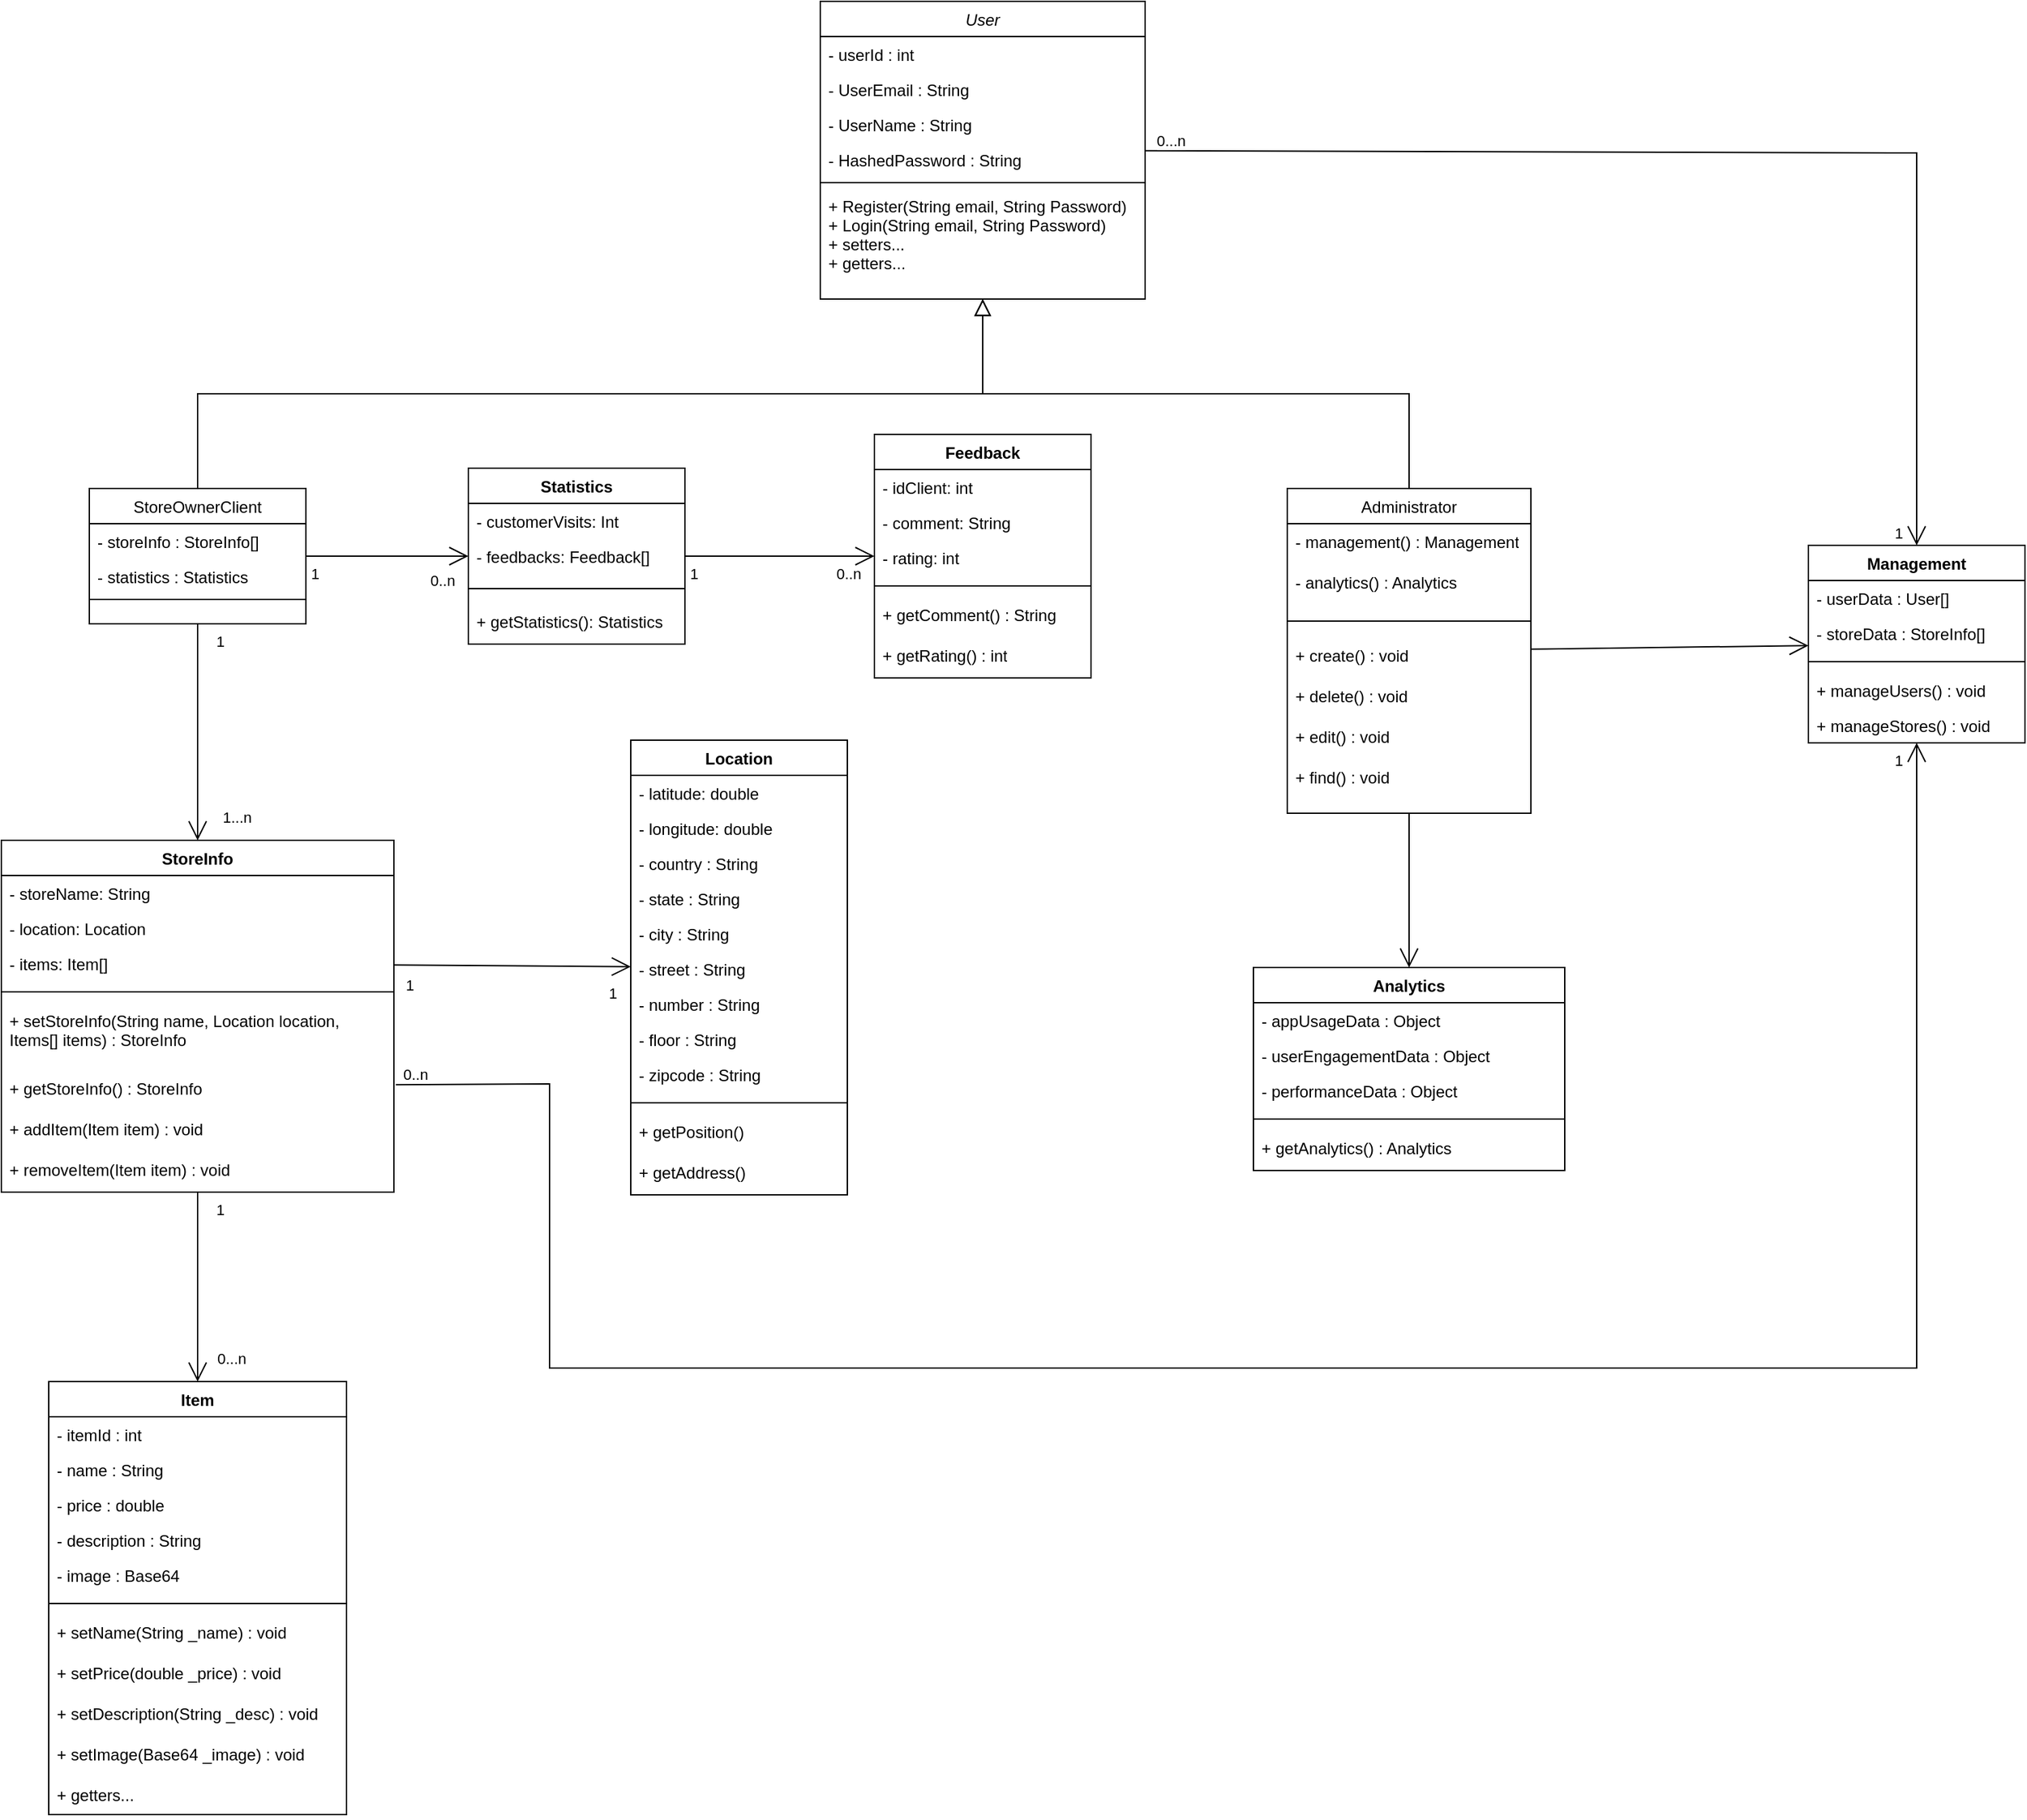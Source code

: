 <mxfile version="24.2.2" type="device" pages="2">
  <diagram id="C5RBs43oDa-KdzZeNtuy" name="Page-1">
    <mxGraphModel dx="1434" dy="778" grid="1" gridSize="10" guides="1" tooltips="1" connect="1" arrows="1" fold="1" page="1" pageScale="1" pageWidth="827" pageHeight="1169" math="0" shadow="0">
      <root>
        <mxCell id="WIyWlLk6GJQsqaUBKTNV-0" />
        <mxCell id="WIyWlLk6GJQsqaUBKTNV-1" parent="WIyWlLk6GJQsqaUBKTNV-0" />
        <mxCell id="zkfFHV4jXpPFQw0GAbJ--0" value="User" style="swimlane;fontStyle=2;align=center;verticalAlign=top;childLayout=stackLayout;horizontal=1;startSize=26;horizontalStack=0;resizeParent=1;resizeLast=0;collapsible=1;marginBottom=0;rounded=0;shadow=0;strokeWidth=1;" parent="WIyWlLk6GJQsqaUBKTNV-1" vertex="1">
          <mxGeometry x="660" y="10" width="240" height="220" as="geometry">
            <mxRectangle x="230" y="140" width="160" height="26" as="alternateBounds" />
          </mxGeometry>
        </mxCell>
        <mxCell id="uHyJpHWnjzTcO8OIho88-4" value="- userId : int" style="text;align=left;verticalAlign=top;spacingLeft=4;spacingRight=4;overflow=hidden;rotatable=0;points=[[0,0.5],[1,0.5]];portConstraint=eastwest;" parent="zkfFHV4jXpPFQw0GAbJ--0" vertex="1">
          <mxGeometry y="26" width="240" height="26" as="geometry" />
        </mxCell>
        <mxCell id="uHyJpHWnjzTcO8OIho88-5" value="- UserEmail : String" style="text;align=left;verticalAlign=top;spacingLeft=4;spacingRight=4;overflow=hidden;rotatable=0;points=[[0,0.5],[1,0.5]];portConstraint=eastwest;rounded=0;shadow=0;html=0;" parent="zkfFHV4jXpPFQw0GAbJ--0" vertex="1">
          <mxGeometry y="52" width="240" height="26" as="geometry" />
        </mxCell>
        <mxCell id="uHyJpHWnjzTcO8OIho88-6" value="- UserName : String" style="text;align=left;verticalAlign=top;spacingLeft=4;spacingRight=4;overflow=hidden;rotatable=0;points=[[0,0.5],[1,0.5]];portConstraint=eastwest;rounded=0;shadow=0;html=0;" parent="zkfFHV4jXpPFQw0GAbJ--0" vertex="1">
          <mxGeometry y="78" width="240" height="26" as="geometry" />
        </mxCell>
        <mxCell id="uHyJpHWnjzTcO8OIho88-7" value="- HashedPassword : String" style="text;align=left;verticalAlign=top;spacingLeft=4;spacingRight=4;overflow=hidden;rotatable=0;points=[[0,0.5],[1,0.5]];portConstraint=eastwest;rounded=0;shadow=0;html=0;" parent="zkfFHV4jXpPFQw0GAbJ--0" vertex="1">
          <mxGeometry y="104" width="240" height="26" as="geometry" />
        </mxCell>
        <mxCell id="zkfFHV4jXpPFQw0GAbJ--4" value="" style="line;html=1;strokeWidth=1;align=left;verticalAlign=middle;spacingTop=-1;spacingLeft=3;spacingRight=3;rotatable=0;labelPosition=right;points=[];portConstraint=eastwest;" parent="zkfFHV4jXpPFQw0GAbJ--0" vertex="1">
          <mxGeometry y="130" width="240" height="8" as="geometry" />
        </mxCell>
        <mxCell id="zkfFHV4jXpPFQw0GAbJ--5" value="+ Register(String email, String Password)&#xa;+ Login(String email, String Password)&#xa;+ setters...&#xa;+ getters..." style="text;align=left;verticalAlign=top;spacingLeft=4;spacingRight=4;overflow=hidden;rotatable=0;points=[[0,0.5],[1,0.5]];portConstraint=eastwest;" parent="zkfFHV4jXpPFQw0GAbJ--0" vertex="1">
          <mxGeometry y="138" width="240" height="72" as="geometry" />
        </mxCell>
        <mxCell id="zkfFHV4jXpPFQw0GAbJ--6" value="StoreOwnerClient" style="swimlane;fontStyle=0;align=center;verticalAlign=top;childLayout=stackLayout;horizontal=1;startSize=26;horizontalStack=0;resizeParent=1;resizeLast=0;collapsible=1;marginBottom=0;rounded=0;shadow=0;strokeWidth=1;" parent="WIyWlLk6GJQsqaUBKTNV-1" vertex="1">
          <mxGeometry x="120" y="370" width="160" height="100" as="geometry">
            <mxRectangle x="130" y="380" width="160" height="26" as="alternateBounds" />
          </mxGeometry>
        </mxCell>
        <mxCell id="zkfFHV4jXpPFQw0GAbJ--7" value="- storeInfo : StoreInfo[]" style="text;align=left;verticalAlign=top;spacingLeft=4;spacingRight=4;overflow=hidden;rotatable=0;points=[[0,0.5],[1,0.5]];portConstraint=eastwest;" parent="zkfFHV4jXpPFQw0GAbJ--6" vertex="1">
          <mxGeometry y="26" width="160" height="26" as="geometry" />
        </mxCell>
        <mxCell id="zkfFHV4jXpPFQw0GAbJ--8" value="- statistics : Statistics" style="text;align=left;verticalAlign=top;spacingLeft=4;spacingRight=4;overflow=hidden;rotatable=0;points=[[0,0.5],[1,0.5]];portConstraint=eastwest;rounded=0;shadow=0;html=0;" parent="zkfFHV4jXpPFQw0GAbJ--6" vertex="1">
          <mxGeometry y="52" width="160" height="26" as="geometry" />
        </mxCell>
        <mxCell id="zkfFHV4jXpPFQw0GAbJ--9" value="" style="line;html=1;strokeWidth=1;align=left;verticalAlign=middle;spacingTop=-1;spacingLeft=3;spacingRight=3;rotatable=0;labelPosition=right;points=[];portConstraint=eastwest;" parent="zkfFHV4jXpPFQw0GAbJ--6" vertex="1">
          <mxGeometry y="78" width="160" height="8" as="geometry" />
        </mxCell>
        <mxCell id="zkfFHV4jXpPFQw0GAbJ--12" value="" style="endArrow=block;endSize=10;endFill=0;shadow=0;strokeWidth=1;rounded=0;curved=0;edgeStyle=elbowEdgeStyle;elbow=vertical;" parent="WIyWlLk6GJQsqaUBKTNV-1" source="zkfFHV4jXpPFQw0GAbJ--6" target="zkfFHV4jXpPFQw0GAbJ--0" edge="1">
          <mxGeometry width="160" relative="1" as="geometry">
            <mxPoint x="200" y="203" as="sourcePoint" />
            <mxPoint x="200" y="203" as="targetPoint" />
          </mxGeometry>
        </mxCell>
        <mxCell id="zkfFHV4jXpPFQw0GAbJ--13" value="Administrator" style="swimlane;fontStyle=0;align=center;verticalAlign=top;childLayout=stackLayout;horizontal=1;startSize=26;horizontalStack=0;resizeParent=1;resizeLast=0;collapsible=1;marginBottom=0;rounded=0;shadow=0;strokeWidth=1;" parent="WIyWlLk6GJQsqaUBKTNV-1" vertex="1">
          <mxGeometry x="1005" y="370" width="180" height="240" as="geometry">
            <mxRectangle x="340" y="380" width="170" height="26" as="alternateBounds" />
          </mxGeometry>
        </mxCell>
        <mxCell id="9vyoAeFX9gU5vAXnBcjT-1" value="- management() : Management" style="text;strokeColor=none;fillColor=none;align=left;verticalAlign=top;spacingLeft=4;spacingRight=4;overflow=hidden;rotatable=0;points=[[0,0.5],[1,0.5]];portConstraint=eastwest;whiteSpace=wrap;html=1;" parent="zkfFHV4jXpPFQw0GAbJ--13" vertex="1">
          <mxGeometry y="26" width="180" height="30" as="geometry" />
        </mxCell>
        <mxCell id="9vyoAeFX9gU5vAXnBcjT-2" value="- analytics() : Analytics" style="text;strokeColor=none;fillColor=none;align=left;verticalAlign=top;spacingLeft=4;spacingRight=4;overflow=hidden;rotatable=0;points=[[0,0.5],[1,0.5]];portConstraint=eastwest;whiteSpace=wrap;html=1;" parent="zkfFHV4jXpPFQw0GAbJ--13" vertex="1">
          <mxGeometry y="56" width="180" height="30" as="geometry" />
        </mxCell>
        <mxCell id="zkfFHV4jXpPFQw0GAbJ--15" value="" style="line;html=1;strokeWidth=1;align=left;verticalAlign=middle;spacingTop=-1;spacingLeft=3;spacingRight=3;rotatable=0;labelPosition=right;points=[];portConstraint=eastwest;" parent="zkfFHV4jXpPFQw0GAbJ--13" vertex="1">
          <mxGeometry y="86" width="180" height="24" as="geometry" />
        </mxCell>
        <mxCell id="fTHcVBywEcT8brtnH2QY-17" value="+ create() : void" style="text;strokeColor=none;fillColor=none;align=left;verticalAlign=top;spacingLeft=4;spacingRight=4;overflow=hidden;rotatable=0;points=[[0,0.5],[1,0.5]];portConstraint=eastwest;whiteSpace=wrap;html=1;" parent="zkfFHV4jXpPFQw0GAbJ--13" vertex="1">
          <mxGeometry y="110" width="180" height="30" as="geometry" />
        </mxCell>
        <mxCell id="fTHcVBywEcT8brtnH2QY-18" value="+ delete() : void" style="text;strokeColor=none;fillColor=none;align=left;verticalAlign=top;spacingLeft=4;spacingRight=4;overflow=hidden;rotatable=0;points=[[0,0.5],[1,0.5]];portConstraint=eastwest;whiteSpace=wrap;html=1;" parent="zkfFHV4jXpPFQw0GAbJ--13" vertex="1">
          <mxGeometry y="140" width="180" height="30" as="geometry" />
        </mxCell>
        <mxCell id="fTHcVBywEcT8brtnH2QY-19" value="+ edit() : void" style="text;strokeColor=none;fillColor=none;align=left;verticalAlign=top;spacingLeft=4;spacingRight=4;overflow=hidden;rotatable=0;points=[[0,0.5],[1,0.5]];portConstraint=eastwest;whiteSpace=wrap;html=1;" parent="zkfFHV4jXpPFQw0GAbJ--13" vertex="1">
          <mxGeometry y="170" width="180" height="30" as="geometry" />
        </mxCell>
        <mxCell id="9vyoAeFX9gU5vAXnBcjT-3" value="+ find() : void" style="text;strokeColor=none;fillColor=none;align=left;verticalAlign=top;spacingLeft=4;spacingRight=4;overflow=hidden;rotatable=0;points=[[0,0.5],[1,0.5]];portConstraint=eastwest;whiteSpace=wrap;html=1;" parent="zkfFHV4jXpPFQw0GAbJ--13" vertex="1">
          <mxGeometry y="200" width="180" height="30" as="geometry" />
        </mxCell>
        <mxCell id="zkfFHV4jXpPFQw0GAbJ--16" value="" style="endArrow=block;endSize=10;endFill=0;shadow=0;strokeWidth=1;rounded=0;curved=0;edgeStyle=elbowEdgeStyle;elbow=vertical;" parent="WIyWlLk6GJQsqaUBKTNV-1" source="zkfFHV4jXpPFQw0GAbJ--13" target="zkfFHV4jXpPFQw0GAbJ--0" edge="1">
          <mxGeometry width="160" relative="1" as="geometry">
            <mxPoint x="210" y="373" as="sourcePoint" />
            <mxPoint x="310" y="271" as="targetPoint" />
          </mxGeometry>
        </mxCell>
        <mxCell id="GzYso9ZGrU5_xKClqjFZ-4" value="Statistics" style="swimlane;fontStyle=1;align=center;verticalAlign=top;childLayout=stackLayout;horizontal=1;startSize=26;horizontalStack=0;resizeParent=1;resizeParentMax=0;resizeLast=0;collapsible=1;marginBottom=0;whiteSpace=wrap;html=1;" parent="WIyWlLk6GJQsqaUBKTNV-1" vertex="1">
          <mxGeometry x="400" y="355" width="160" height="130" as="geometry" />
        </mxCell>
        <mxCell id="GzYso9ZGrU5_xKClqjFZ-5" value="- customerVisits: Int&lt;div&gt;&lt;br&gt;&lt;/div&gt;" style="text;strokeColor=none;fillColor=none;align=left;verticalAlign=top;spacingLeft=4;spacingRight=4;overflow=hidden;rotatable=0;points=[[0,0.5],[1,0.5]];portConstraint=eastwest;whiteSpace=wrap;html=1;" parent="GzYso9ZGrU5_xKClqjFZ-4" vertex="1">
          <mxGeometry y="26" width="160" height="26" as="geometry" />
        </mxCell>
        <mxCell id="GzYso9ZGrU5_xKClqjFZ-8" value="- feedbacks: Feedback[]" style="text;strokeColor=none;fillColor=none;align=left;verticalAlign=top;spacingLeft=4;spacingRight=4;overflow=hidden;rotatable=0;points=[[0,0.5],[1,0.5]];portConstraint=eastwest;whiteSpace=wrap;html=1;" parent="GzYso9ZGrU5_xKClqjFZ-4" vertex="1">
          <mxGeometry y="52" width="160" height="26" as="geometry" />
        </mxCell>
        <mxCell id="GzYso9ZGrU5_xKClqjFZ-6" value="" style="line;strokeWidth=1;fillColor=none;align=left;verticalAlign=middle;spacingTop=-1;spacingLeft=3;spacingRight=3;rotatable=0;labelPosition=right;points=[];portConstraint=eastwest;strokeColor=inherit;" parent="GzYso9ZGrU5_xKClqjFZ-4" vertex="1">
          <mxGeometry y="78" width="160" height="22" as="geometry" />
        </mxCell>
        <mxCell id="GzYso9ZGrU5_xKClqjFZ-7" value="+ getStatistics(): Statistics" style="text;strokeColor=none;fillColor=none;align=left;verticalAlign=top;spacingLeft=4;spacingRight=4;overflow=hidden;rotatable=0;points=[[0,0.5],[1,0.5]];portConstraint=eastwest;whiteSpace=wrap;html=1;" parent="GzYso9ZGrU5_xKClqjFZ-4" vertex="1">
          <mxGeometry y="100" width="160" height="30" as="geometry" />
        </mxCell>
        <mxCell id="GzYso9ZGrU5_xKClqjFZ-9" value="Feedback" style="swimlane;fontStyle=1;align=center;verticalAlign=top;childLayout=stackLayout;horizontal=1;startSize=26;horizontalStack=0;resizeParent=1;resizeParentMax=0;resizeLast=0;collapsible=1;marginBottom=0;whiteSpace=wrap;html=1;" parent="WIyWlLk6GJQsqaUBKTNV-1" vertex="1">
          <mxGeometry x="700" y="330" width="160" height="180" as="geometry" />
        </mxCell>
        <mxCell id="GzYso9ZGrU5_xKClqjFZ-10" value="- idClient: int" style="text;strokeColor=none;fillColor=none;align=left;verticalAlign=top;spacingLeft=4;spacingRight=4;overflow=hidden;rotatable=0;points=[[0,0.5],[1,0.5]];portConstraint=eastwest;whiteSpace=wrap;html=1;" parent="GzYso9ZGrU5_xKClqjFZ-9" vertex="1">
          <mxGeometry y="26" width="160" height="26" as="geometry" />
        </mxCell>
        <mxCell id="GzYso9ZGrU5_xKClqjFZ-11" value="- comment: String" style="text;strokeColor=none;fillColor=none;align=left;verticalAlign=top;spacingLeft=4;spacingRight=4;overflow=hidden;rotatable=0;points=[[0,0.5],[1,0.5]];portConstraint=eastwest;whiteSpace=wrap;html=1;" parent="GzYso9ZGrU5_xKClqjFZ-9" vertex="1">
          <mxGeometry y="52" width="160" height="26" as="geometry" />
        </mxCell>
        <mxCell id="GzYso9ZGrU5_xKClqjFZ-14" value="- rating: int" style="text;strokeColor=none;fillColor=none;align=left;verticalAlign=top;spacingLeft=4;spacingRight=4;overflow=hidden;rotatable=0;points=[[0,0.5],[1,0.5]];portConstraint=eastwest;whiteSpace=wrap;html=1;" parent="GzYso9ZGrU5_xKClqjFZ-9" vertex="1">
          <mxGeometry y="78" width="160" height="26" as="geometry" />
        </mxCell>
        <mxCell id="GzYso9ZGrU5_xKClqjFZ-12" value="" style="line;strokeWidth=1;fillColor=none;align=left;verticalAlign=middle;spacingTop=-1;spacingLeft=3;spacingRight=3;rotatable=0;labelPosition=right;points=[];portConstraint=eastwest;strokeColor=inherit;" parent="GzYso9ZGrU5_xKClqjFZ-9" vertex="1">
          <mxGeometry y="104" width="160" height="16" as="geometry" />
        </mxCell>
        <mxCell id="fTHcVBywEcT8brtnH2QY-28" value="+ getComment() : String&lt;span style=&quot;color: rgba(0, 0, 0, 0); font-family: monospace; font-size: 0px; text-wrap: nowrap;&quot;&gt;%3CmxGraphModel%3E%3Croot%3E%3CmxCell%20id%3D%220%22%2F%3E%3CmxCell%20id%3D%221%22%20parent%3D%220%22%2F%3E%3CmxCell%20id%3D%222%22%20value%3D%22%2B%20getStoreInfo()%20%3A%20StoreInfo%22%20style%3D%22text%3BstrokeColor%3Dnone%3BfillColor%3Dnone%3Balign%3Dleft%3BverticalAlign%3Dtop%3BspacingLeft%3D4%3BspacingRight%3D4%3Boverflow%3Dhidden%3Brotatable%3D0%3Bpoints%3D%5B%5B0%2C0.5%5D%2C%5B1%2C0.5%5D%5D%3BportConstraint%3Deastwest%3BwhiteSpace%3Dwrap%3Bhtml%3D1%3B%22%20vertex%3D%221%22%20parent%3D%221%22%3E%3CmxGeometry%20x%3D%2255%22%20y%3D%22800%22%20width%3D%22290%22%20height%3D%2230%22%20as%3D%22geometry%22%2F%3E%3C%2FmxCell%3E%3C%2Froot%3E%3C%2FmxGraphModel%3&lt;/span&gt;" style="text;strokeColor=none;fillColor=none;align=left;verticalAlign=top;spacingLeft=4;spacingRight=4;overflow=hidden;rotatable=0;points=[[0,0.5],[1,0.5]];portConstraint=eastwest;whiteSpace=wrap;html=1;" parent="GzYso9ZGrU5_xKClqjFZ-9" vertex="1">
          <mxGeometry y="120" width="160" height="30" as="geometry" />
        </mxCell>
        <mxCell id="9vyoAeFX9gU5vAXnBcjT-0" value="+ getRating() : int&lt;span style=&quot;color: rgba(0, 0, 0, 0); font-family: monospace; font-size: 0px; text-wrap: nowrap;&quot;&gt;%3CmxGraphModel%3E%3Croot%3E%3CmxCell%20id%3D%220%22%2F%3E%3CmxCell%20id%3D%221%22%20parent%3D%220%22%2F%3E%3CmxCell%20id%3D%222%22%20value%3D%22%2B%20getStoreInfo()%20%3A%20StoreInfo%22%20style%3D%22text%3BstrokeColor%3Dnone%3BfillColor%3Dnone%3Balign%3Dleft%3BverticalAlign%3Dtop%3BspacingLeft%3D4%3BspacingRight%3D4%3Boverflow%3Dhidden%3Brotatable%3D0%3Bpoints%3D%5B%5B0%2C0.5%5D%2C%5B1%2C0.5%5D%5D%3BportConstraint%3Deastwest%3BwhiteSpace%3Dwrap%3Bhtml%3D1%3B%22%20vertex%3D%221%22%20parent%3D%221%22%3E%3CmxGeometry%20x%3D%2255%22%20y%3D%22800%22%20width%3D%22290%22%20height%3D%2230%22%20as%3D%22geometry%22%2F%3E%3C%2FmxCell%3E%3C%2Froot%3E%3C%2FmxGraphModel%3&lt;/span&gt;" style="text;strokeColor=none;fillColor=none;align=left;verticalAlign=top;spacingLeft=4;spacingRight=4;overflow=hidden;rotatable=0;points=[[0,0.5],[1,0.5]];portConstraint=eastwest;whiteSpace=wrap;html=1;" parent="GzYso9ZGrU5_xKClqjFZ-9" vertex="1">
          <mxGeometry y="150" width="160" height="30" as="geometry" />
        </mxCell>
        <mxCell id="GzYso9ZGrU5_xKClqjFZ-28" value="StoreInfo" style="swimlane;fontStyle=1;align=center;verticalAlign=top;childLayout=stackLayout;horizontal=1;startSize=26;horizontalStack=0;resizeParent=1;resizeParentMax=0;resizeLast=0;collapsible=1;marginBottom=0;whiteSpace=wrap;html=1;" parent="WIyWlLk6GJQsqaUBKTNV-1" vertex="1">
          <mxGeometry x="55" y="630" width="290" height="260" as="geometry" />
        </mxCell>
        <mxCell id="GzYso9ZGrU5_xKClqjFZ-29" value="- storeName: String" style="text;strokeColor=none;fillColor=none;align=left;verticalAlign=top;spacingLeft=4;spacingRight=4;overflow=hidden;rotatable=0;points=[[0,0.5],[1,0.5]];portConstraint=eastwest;whiteSpace=wrap;html=1;" parent="GzYso9ZGrU5_xKClqjFZ-28" vertex="1">
          <mxGeometry y="26" width="290" height="26" as="geometry" />
        </mxCell>
        <mxCell id="GzYso9ZGrU5_xKClqjFZ-30" value="- location: Location" style="text;strokeColor=none;fillColor=none;align=left;verticalAlign=top;spacingLeft=4;spacingRight=4;overflow=hidden;rotatable=0;points=[[0,0.5],[1,0.5]];portConstraint=eastwest;whiteSpace=wrap;html=1;" parent="GzYso9ZGrU5_xKClqjFZ-28" vertex="1">
          <mxGeometry y="52" width="290" height="26" as="geometry" />
        </mxCell>
        <mxCell id="GzYso9ZGrU5_xKClqjFZ-31" value="- items: Item[]" style="text;strokeColor=none;fillColor=none;align=left;verticalAlign=top;spacingLeft=4;spacingRight=4;overflow=hidden;rotatable=0;points=[[0,0.5],[1,0.5]];portConstraint=eastwest;whiteSpace=wrap;html=1;" parent="GzYso9ZGrU5_xKClqjFZ-28" vertex="1">
          <mxGeometry y="78" width="290" height="26" as="geometry" />
        </mxCell>
        <mxCell id="GzYso9ZGrU5_xKClqjFZ-32" value="" style="line;strokeWidth=1;fillColor=none;align=left;verticalAlign=middle;spacingTop=-1;spacingLeft=3;spacingRight=3;rotatable=0;labelPosition=right;points=[];portConstraint=eastwest;strokeColor=inherit;" parent="GzYso9ZGrU5_xKClqjFZ-28" vertex="1">
          <mxGeometry y="104" width="290" height="16" as="geometry" />
        </mxCell>
        <mxCell id="GzYso9ZGrU5_xKClqjFZ-37" value="+ setStoreInfo(String name, Location location, Items[] items) : StoreInfo" style="text;strokeColor=none;fillColor=none;align=left;verticalAlign=top;spacingLeft=4;spacingRight=4;overflow=hidden;rotatable=0;points=[[0,0.5],[1,0.5]];portConstraint=eastwest;whiteSpace=wrap;html=1;" parent="GzYso9ZGrU5_xKClqjFZ-28" vertex="1">
          <mxGeometry y="120" width="290" height="50" as="geometry" />
        </mxCell>
        <mxCell id="GzYso9ZGrU5_xKClqjFZ-38" value="+ getStoreInfo() : StoreInfo" style="text;strokeColor=none;fillColor=none;align=left;verticalAlign=top;spacingLeft=4;spacingRight=4;overflow=hidden;rotatable=0;points=[[0,0.5],[1,0.5]];portConstraint=eastwest;whiteSpace=wrap;html=1;" parent="GzYso9ZGrU5_xKClqjFZ-28" vertex="1">
          <mxGeometry y="170" width="290" height="30" as="geometry" />
        </mxCell>
        <mxCell id="fTHcVBywEcT8brtnH2QY-20" value="+ addItem(Item item) : void" style="text;strokeColor=none;fillColor=none;align=left;verticalAlign=top;spacingLeft=4;spacingRight=4;overflow=hidden;rotatable=0;points=[[0,0.5],[1,0.5]];portConstraint=eastwest;whiteSpace=wrap;html=1;" parent="GzYso9ZGrU5_xKClqjFZ-28" vertex="1">
          <mxGeometry y="200" width="290" height="30" as="geometry" />
        </mxCell>
        <mxCell id="fTHcVBywEcT8brtnH2QY-21" value="+ removeItem(Item item) : void" style="text;strokeColor=none;fillColor=none;align=left;verticalAlign=top;spacingLeft=4;spacingRight=4;overflow=hidden;rotatable=0;points=[[0,0.5],[1,0.5]];portConstraint=eastwest;whiteSpace=wrap;html=1;" parent="GzYso9ZGrU5_xKClqjFZ-28" vertex="1">
          <mxGeometry y="230" width="290" height="30" as="geometry" />
        </mxCell>
        <mxCell id="GzYso9ZGrU5_xKClqjFZ-42" value="Location" style="swimlane;fontStyle=1;align=center;verticalAlign=top;childLayout=stackLayout;horizontal=1;startSize=26;horizontalStack=0;resizeParent=1;resizeParentMax=0;resizeLast=0;collapsible=1;marginBottom=0;whiteSpace=wrap;html=1;" parent="WIyWlLk6GJQsqaUBKTNV-1" vertex="1">
          <mxGeometry x="520" y="556" width="160" height="336" as="geometry" />
        </mxCell>
        <mxCell id="GzYso9ZGrU5_xKClqjFZ-61" value="- latitude: double" style="text;strokeColor=none;fillColor=none;align=left;verticalAlign=top;spacingLeft=4;spacingRight=4;overflow=hidden;rotatable=0;points=[[0,0.5],[1,0.5]];portConstraint=eastwest;whiteSpace=wrap;html=1;" parent="GzYso9ZGrU5_xKClqjFZ-42" vertex="1">
          <mxGeometry y="26" width="160" height="26" as="geometry" />
        </mxCell>
        <mxCell id="GzYso9ZGrU5_xKClqjFZ-45" value="- longitude: double" style="text;strokeColor=none;fillColor=none;align=left;verticalAlign=top;spacingLeft=4;spacingRight=4;overflow=hidden;rotatable=0;points=[[0,0.5],[1,0.5]];portConstraint=eastwest;whiteSpace=wrap;html=1;" parent="GzYso9ZGrU5_xKClqjFZ-42" vertex="1">
          <mxGeometry y="52" width="160" height="26" as="geometry" />
        </mxCell>
        <mxCell id="9vyoAeFX9gU5vAXnBcjT-6" value="- country : String" style="text;strokeColor=none;fillColor=none;align=left;verticalAlign=top;spacingLeft=4;spacingRight=4;overflow=hidden;rotatable=0;points=[[0,0.5],[1,0.5]];portConstraint=eastwest;whiteSpace=wrap;html=1;" parent="GzYso9ZGrU5_xKClqjFZ-42" vertex="1">
          <mxGeometry y="78" width="160" height="26" as="geometry" />
        </mxCell>
        <mxCell id="9vyoAeFX9gU5vAXnBcjT-7" value="- state : String" style="text;strokeColor=none;fillColor=none;align=left;verticalAlign=top;spacingLeft=4;spacingRight=4;overflow=hidden;rotatable=0;points=[[0,0.5],[1,0.5]];portConstraint=eastwest;whiteSpace=wrap;html=1;" parent="GzYso9ZGrU5_xKClqjFZ-42" vertex="1">
          <mxGeometry y="104" width="160" height="26" as="geometry" />
        </mxCell>
        <mxCell id="9vyoAeFX9gU5vAXnBcjT-8" value="- city : String" style="text;strokeColor=none;fillColor=none;align=left;verticalAlign=top;spacingLeft=4;spacingRight=4;overflow=hidden;rotatable=0;points=[[0,0.5],[1,0.5]];portConstraint=eastwest;whiteSpace=wrap;html=1;" parent="GzYso9ZGrU5_xKClqjFZ-42" vertex="1">
          <mxGeometry y="130" width="160" height="26" as="geometry" />
        </mxCell>
        <mxCell id="9vyoAeFX9gU5vAXnBcjT-9" value="- street : String" style="text;strokeColor=none;fillColor=none;align=left;verticalAlign=top;spacingLeft=4;spacingRight=4;overflow=hidden;rotatable=0;points=[[0,0.5],[1,0.5]];portConstraint=eastwest;whiteSpace=wrap;html=1;" parent="GzYso9ZGrU5_xKClqjFZ-42" vertex="1">
          <mxGeometry y="156" width="160" height="26" as="geometry" />
        </mxCell>
        <mxCell id="9vyoAeFX9gU5vAXnBcjT-10" value="- number : String" style="text;strokeColor=none;fillColor=none;align=left;verticalAlign=top;spacingLeft=4;spacingRight=4;overflow=hidden;rotatable=0;points=[[0,0.5],[1,0.5]];portConstraint=eastwest;whiteSpace=wrap;html=1;" parent="GzYso9ZGrU5_xKClqjFZ-42" vertex="1">
          <mxGeometry y="182" width="160" height="26" as="geometry" />
        </mxCell>
        <mxCell id="9vyoAeFX9gU5vAXnBcjT-11" value="- floor : String" style="text;strokeColor=none;fillColor=none;align=left;verticalAlign=top;spacingLeft=4;spacingRight=4;overflow=hidden;rotatable=0;points=[[0,0.5],[1,0.5]];portConstraint=eastwest;whiteSpace=wrap;html=1;" parent="GzYso9ZGrU5_xKClqjFZ-42" vertex="1">
          <mxGeometry y="208" width="160" height="26" as="geometry" />
        </mxCell>
        <mxCell id="9vyoAeFX9gU5vAXnBcjT-12" value="- zipcode : String" style="text;strokeColor=none;fillColor=none;align=left;verticalAlign=top;spacingLeft=4;spacingRight=4;overflow=hidden;rotatable=0;points=[[0,0.5],[1,0.5]];portConstraint=eastwest;whiteSpace=wrap;html=1;" parent="GzYso9ZGrU5_xKClqjFZ-42" vertex="1">
          <mxGeometry y="234" width="160" height="26" as="geometry" />
        </mxCell>
        <mxCell id="GzYso9ZGrU5_xKClqjFZ-46" value="" style="line;strokeWidth=1;fillColor=none;align=left;verticalAlign=middle;spacingTop=-1;spacingLeft=3;spacingRight=3;rotatable=0;labelPosition=right;points=[];portConstraint=eastwest;strokeColor=inherit;" parent="GzYso9ZGrU5_xKClqjFZ-42" vertex="1">
          <mxGeometry y="260" width="160" height="16" as="geometry" />
        </mxCell>
        <mxCell id="fTHcVBywEcT8brtnH2QY-26" value="+ getPosition()&lt;span style=&quot;color: rgba(0, 0, 0, 0); font-family: monospace; font-size: 0px; text-wrap: nowrap;&quot;&gt;%3CmxGraphModel%3E%3Croot%3E%3CmxCell%20id%3D%220%22%2F%3E%3CmxCell%20id%3D%221%22%20parent%3D%220%22%2F%3E%3CmxCell%20id%3D%222%22%20value%3D%22%2B%20getStoreInfo()%20%3A%20StoreInfo%22%20style%3D%22text%3BstrokeColor%3Dnone%3BfillColor%3Dnone%3Balign%3Dleft%3BverticalAlign%3Dtop%3BspacingLeft%3D4%3BspacingRight%3D4%3Boverflow%3Dhidden%3Brotatable%3D0%3Bpoints%3D%5B%5B0%2C0.5%5D%2C%5B1%2C0.5%5D%5D%3BportConstraint%3Deastwest%3BwhiteSpace%3Dwrap%3Bhtml%3D1%3B%22%20vertex%3D%221%22%20parent%3D%221%22%3E%3CmxGeometry%20x%3D%2255%22%20y%3D%22800%22%20width%3D%22290%22%20height%3D%2230%22%20as%3D%22geometry%22%2F%3E%3C%2FmxCell%3E%3C%2Froot%3E%3C%2FmxGraphModel%3E&lt;/span&gt;" style="text;strokeColor=none;fillColor=none;align=left;verticalAlign=top;spacingLeft=4;spacingRight=4;overflow=hidden;rotatable=0;points=[[0,0.5],[1,0.5]];portConstraint=eastwest;whiteSpace=wrap;html=1;" parent="GzYso9ZGrU5_xKClqjFZ-42" vertex="1">
          <mxGeometry y="276" width="160" height="30" as="geometry" />
        </mxCell>
        <mxCell id="9vyoAeFX9gU5vAXnBcjT-5" value="+ getAddress()&lt;span style=&quot;color: rgba(0, 0, 0, 0); font-family: monospace; font-size: 0px; text-wrap: nowrap;&quot;&gt;%3CmxGraphModel%3E%3Croot%3E%3CmxCell%20id%3D%220%22%2F%3E%3CmxCell%20id%3D%221%22%20parent%3D%220%22%2F%3E%3CmxCell%20id%3D%222%22%20value%3D%22%2B%20getStoreInfo()%20%3A%20StoreInfo%22%20style%3D%22text%3BstrokeColor%3Dnone%3BfillColor%3Dnone%3Balign%3Dleft%3BverticalAlign%3Dtop%3BspacingLeft%3D4%3BspacingRight%3D4%3Boverflow%3Dhidden%3Brotatable%3D0%3Bpoints%3D%5B%5B0%2C0.5%5D%2C%5B1%2C0.5%5D%5D%3BportConstraint%3Deastwest%3BwhiteSpace%3Dwrap%3Bhtml%3D1%3B%22%20vertex%3D%221%22%20parent%3D%221%22%3E%3CmxGeometry%20x%3D%2255%22%20y%3D%22800%22%20width%3D%22290%22%20height%3D%2230%22%20as%3D%22geometry%22%2F%3E%3C%2FmxCell%3E%3C%2Froot%3E%3C%2FmxGraphModel%3E&lt;/span&gt;" style="text;strokeColor=none;fillColor=none;align=left;verticalAlign=top;spacingLeft=4;spacingRight=4;overflow=hidden;rotatable=0;points=[[0,0.5],[1,0.5]];portConstraint=eastwest;whiteSpace=wrap;html=1;" parent="GzYso9ZGrU5_xKClqjFZ-42" vertex="1">
          <mxGeometry y="306" width="160" height="30" as="geometry" />
        </mxCell>
        <mxCell id="GzYso9ZGrU5_xKClqjFZ-50" value="Item" style="swimlane;fontStyle=1;align=center;verticalAlign=top;childLayout=stackLayout;horizontal=1;startSize=26;horizontalStack=0;resizeParent=1;resizeParentMax=0;resizeLast=0;collapsible=1;marginBottom=0;whiteSpace=wrap;html=1;" parent="WIyWlLk6GJQsqaUBKTNV-1" vertex="1">
          <mxGeometry x="90.0" y="1030" width="220" height="320" as="geometry" />
        </mxCell>
        <mxCell id="uHyJpHWnjzTcO8OIho88-0" value="- itemId : int" style="text;strokeColor=none;fillColor=none;align=left;verticalAlign=top;spacingLeft=4;spacingRight=4;overflow=hidden;rotatable=0;points=[[0,0.5],[1,0.5]];portConstraint=eastwest;whiteSpace=wrap;html=1;" parent="GzYso9ZGrU5_xKClqjFZ-50" vertex="1">
          <mxGeometry y="26" width="220" height="26" as="geometry" />
        </mxCell>
        <mxCell id="GzYso9ZGrU5_xKClqjFZ-51" value="- name : String" style="text;strokeColor=none;fillColor=none;align=left;verticalAlign=top;spacingLeft=4;spacingRight=4;overflow=hidden;rotatable=0;points=[[0,0.5],[1,0.5]];portConstraint=eastwest;whiteSpace=wrap;html=1;" parent="GzYso9ZGrU5_xKClqjFZ-50" vertex="1">
          <mxGeometry y="52" width="220" height="26" as="geometry" />
        </mxCell>
        <mxCell id="GzYso9ZGrU5_xKClqjFZ-52" value="- price : double" style="text;strokeColor=none;fillColor=none;align=left;verticalAlign=top;spacingLeft=4;spacingRight=4;overflow=hidden;rotatable=0;points=[[0,0.5],[1,0.5]];portConstraint=eastwest;whiteSpace=wrap;html=1;" parent="GzYso9ZGrU5_xKClqjFZ-50" vertex="1">
          <mxGeometry y="78" width="220" height="26" as="geometry" />
        </mxCell>
        <mxCell id="GzYso9ZGrU5_xKClqjFZ-53" value="- description : String" style="text;strokeColor=none;fillColor=none;align=left;verticalAlign=top;spacingLeft=4;spacingRight=4;overflow=hidden;rotatable=0;points=[[0,0.5],[1,0.5]];portConstraint=eastwest;whiteSpace=wrap;html=1;" parent="GzYso9ZGrU5_xKClqjFZ-50" vertex="1">
          <mxGeometry y="104" width="220" height="26" as="geometry" />
        </mxCell>
        <mxCell id="GzYso9ZGrU5_xKClqjFZ-56" value="- image : Base64" style="text;strokeColor=none;fillColor=none;align=left;verticalAlign=top;spacingLeft=4;spacingRight=4;overflow=hidden;rotatable=0;points=[[0,0.5],[1,0.5]];portConstraint=eastwest;whiteSpace=wrap;html=1;" parent="GzYso9ZGrU5_xKClqjFZ-50" vertex="1">
          <mxGeometry y="130" width="220" height="26" as="geometry" />
        </mxCell>
        <mxCell id="GzYso9ZGrU5_xKClqjFZ-54" value="" style="line;strokeWidth=1;fillColor=none;align=left;verticalAlign=middle;spacingTop=-1;spacingLeft=3;spacingRight=3;rotatable=0;labelPosition=right;points=[];portConstraint=eastwest;strokeColor=inherit;" parent="GzYso9ZGrU5_xKClqjFZ-50" vertex="1">
          <mxGeometry y="156" width="220" height="16" as="geometry" />
        </mxCell>
        <mxCell id="fTHcVBywEcT8brtnH2QY-23" value="+ setName(String _name) : void&lt;span style=&quot;color: rgba(0, 0, 0, 0); font-family: monospace; font-size: 0px; text-wrap: nowrap;&quot;&gt;%3CmxGraphModel%3E%3Croot%3E%3CmxCell%20id%3D%220%22%2F%3E%3CmxCell%20id%3D%221%22%20parent%3D%220%22%2F%3E%3CmxCell%20id%3D%222%22%20value%3D%22%2B%20getStoreInfo()%20%3A%20StoreInfo%22%20style%3D%22text%3BstrokeColor%3Dnone%3BfillColor%3Dnone%3Balign%3Dleft%3BverticalAlign%3Dtop%3BspacingLeft%3D4%3BspacingRight%3D4%3Boverflow%3Dhidden%3Brotatable%3D0%3Bpoints%3D%5B%5B0%2C0.5%5D%2C%5B1%2C0.5%5D%5D%3BportConstraint%3Deastwest%3BwhiteSpace%3Dwrap%3Bhtml%3D1%3B%22%20vertex%3D%221%22%20parent%3D%221%22%3E%3CmxGeometry%20x%3D%2255%22%20y%3D%22800%22%20width%3D%22290%22%20height%3D%2230%22%20as%3D%22geometry%22%2F%3E%3C%2FmxCell%3E%3C%2Froot%3E%3C%2FmxGraphModel%3E&lt;/span&gt;" style="text;strokeColor=none;fillColor=none;align=left;verticalAlign=top;spacingLeft=4;spacingRight=4;overflow=hidden;rotatable=0;points=[[0,0.5],[1,0.5]];portConstraint=eastwest;whiteSpace=wrap;html=1;" parent="GzYso9ZGrU5_xKClqjFZ-50" vertex="1">
          <mxGeometry y="172" width="220" height="30" as="geometry" />
        </mxCell>
        <mxCell id="uHyJpHWnjzTcO8OIho88-1" value="+ setPrice(double _price) : void&lt;span style=&quot;color: rgba(0, 0, 0, 0); font-family: monospace; font-size: 0px; text-wrap: nowrap;&quot;&gt;%3CmxGraphModel%3E%3Croot%3E%3CmxCell%20id%3D%220%22%2F%3E%3CmxCell%20id%3D%221%22%20parent%3D%220%22%2F%3E%3CmxCell%20id%3D%222%22%20value%3D%22%2B%20getStoreInfo()%20%3A%20StoreInfo%22%20style%3D%22text%3BstrokeColor%3Dnone%3BfillColor%3Dnone%3Balign%3Dleft%3BverticalAlign%3Dtop%3BspacingLeft%3D4%3BspacingRight%3D4%3Boverflow%3Dhidden%3Brotatable%3D0%3Bpoints%3D%5B%5B0%2C0.5%5D%2C%5B1%2C0.5%5D%5D%3BportConstraint%3Deastwest%3BwhiteSpace%3Dwrap%3Bhtml%3D1%3B%22%20vertex%3D%221%22%20parent%3D%221%22%3E%3CmxGeometry%20x%3D%2255%22%20y%3D%22800%22%20width%3D%22290%22%20height%3D%2230%22%20as%3D%22geometry%22%2F%3E%3C%2FmxCell%3E%3C%2Froot%3E%3C%2FmxGraphModel%3E&lt;/span&gt;" style="text;strokeColor=none;fillColor=none;align=left;verticalAlign=top;spacingLeft=4;spacingRight=4;overflow=hidden;rotatable=0;points=[[0,0.5],[1,0.5]];portConstraint=eastwest;whiteSpace=wrap;html=1;" parent="GzYso9ZGrU5_xKClqjFZ-50" vertex="1">
          <mxGeometry y="202" width="220" height="30" as="geometry" />
        </mxCell>
        <mxCell id="uHyJpHWnjzTcO8OIho88-2" value="+ setDescription(String _desc) : void&lt;span style=&quot;color: rgba(0, 0, 0, 0); font-family: monospace; font-size: 0px; text-wrap: nowrap;&quot;&gt;%3CmxGraphModel%3E%3Croot%3E%3CmxCell%20id%3D%220%22%2F%3E%3CmxCell%20id%3D%221%22%20parent%3D%220%22%2F%3E%3CmxCell%20id%3D%222%22%20value%3D%22%2B%20getStoreInfo()%20%3A%20StoreInfo%22%20style%3D%22text%3BstrokeColor%3Dnone%3BfillColor%3Dnone%3Balign%3Dleft%3BverticalAlign%3Dtop%3BspacingLeft%3D4%3BspacingRight%3D4%3Boverflow%3Dhidden%3Brotatable%3D0%3Bpoints%3D%5B%5B0%2C0.5%5D%2C%5B1%2C0.5%5D%5D%3BportConstraint%3Deastwest%3BwhiteSpace%3Dwrap%3Bhtml%3D1%3B%22%20vertex%3D%221%22%20parent%3D%221%22%3E%3CmxGeometry%20x%3D%2255%22%20y%3D%22800%22%20width%3D%22290%22%20height%3D%2230%22%20as%3D%22geometry%22%2F%3E%3C%2FmxCell%3E%3C%2Froot%3E%3C%2FmxGraphModel%3E&lt;/span&gt;" style="text;strokeColor=none;fillColor=none;align=left;verticalAlign=top;spacingLeft=4;spacingRight=4;overflow=hidden;rotatable=0;points=[[0,0.5],[1,0.5]];portConstraint=eastwest;whiteSpace=wrap;html=1;" parent="GzYso9ZGrU5_xKClqjFZ-50" vertex="1">
          <mxGeometry y="232" width="220" height="30" as="geometry" />
        </mxCell>
        <mxCell id="uHyJpHWnjzTcO8OIho88-3" value="+ setImage(Base64 _image) : void&lt;span style=&quot;color: rgba(0, 0, 0, 0); font-family: monospace; font-size: 0px; text-wrap: nowrap;&quot;&gt;%3CmxGraphModel%3E%3Croot%3E%3CmxCell%20id%3D%220%22%2F%3E%3CmxCell%20id%3D%221%22%20parent%3D%220%22%2F%3E%3CmxCell%20id%3D%222%22%20value%3D%22%2B%20getStoreInfo()%20%3A%20StoreInfo%22%20style%3D%22text%3BstrokeColor%3Dnone%3BfillColor%3Dnone%3Balign%3Dleft%3BverticalAlign%3Dtop%3BspacingLeft%3D4%3BspacingRight%3D4%3Boverflow%3Dhidden%3Brotatable%3D0%3Bpoints%3D%5B%5B0%2C0.5%5D%2C%5B1%2C0.5%5D%5D%3BportConstraint%3Deastwest%3BwhiteSpace%3Dwrap%3Bhtml%3D1%3B%22%20vertex%3D%221%22%20parent%3D%221%22%3E%3CmxGeometry%20x%3D%2255%22%20y%3D%22800%22%20width%3D%22290%22%20height%3D%2230%22%20as%3D%22geometry%22%2F%3E%3C%2FmxCell%3E%3C%2Froot%3E%3C%2FmxGraphModel%3E&lt;/span&gt;" style="text;strokeColor=none;fillColor=none;align=left;verticalAlign=top;spacingLeft=4;spacingRight=4;overflow=hidden;rotatable=0;points=[[0,0.5],[1,0.5]];portConstraint=eastwest;whiteSpace=wrap;html=1;" parent="GzYso9ZGrU5_xKClqjFZ-50" vertex="1">
          <mxGeometry y="262" width="220" height="30" as="geometry" />
        </mxCell>
        <mxCell id="fTHcVBywEcT8brtnH2QY-24" value="+ getters...&amp;nbsp;&lt;span style=&quot;color: rgba(0, 0, 0, 0); font-family: monospace; font-size: 0px; text-wrap: nowrap;&quot;&gt;%3CmxGraphModel%3E%3Croot%3E%3CmxCell%20id%3D%220%22%2F%3E%3CmxCell%20id%3D%221%22%20parent%3D%220%22%2F%3E%3CmxCell%20id%3D%222%22%20value%3D%22%2B%20getStoreInfo()%20%3A%20StoreInfo%22%20style%3D%22text%3BstrokeColor%3Dnone%3BfillColor%3Dnone%3Balign%3Dleft%3BverticalAlign%3Dtop%3BspacingLeft%3D4%3BspacingRight%3D4%3Boverflow%3Dhidden%3Brotatable%3D0%3Bpoints%3D%5B%5B0%2C0.5%5D%2C%5B1%2C0.5%5D%5D%3BportConstraint%3Deastwest%3BwhiteSpace%3Dwrap%3Bhtml%3D1%3B%22%20vertex%3D%221%22%20parent%3D%221%22%3E%3CmxGeometry%20x%3D%2255%22%20y%3D%22800%22%20width%3D%22290%22%20height%3D%2230%22%20as%3D%22geometry%22%2F%3E%3C%2FmxCell%3E%3C%2Froot%3E%3C%2FmxGraphModel%3E&lt;/span&gt;" style="text;strokeColor=none;fillColor=none;align=left;verticalAlign=top;spacingLeft=4;spacingRight=4;overflow=hidden;rotatable=0;points=[[0,0.5],[1,0.5]];portConstraint=eastwest;whiteSpace=wrap;html=1;" parent="GzYso9ZGrU5_xKClqjFZ-50" vertex="1">
          <mxGeometry y="292" width="220" height="28" as="geometry" />
        </mxCell>
        <mxCell id="GzYso9ZGrU5_xKClqjFZ-62" value="1" style="edgeLabel;resizable=0;html=1;align=right;verticalAlign=top;" parent="WIyWlLk6GJQsqaUBKTNV-1" connectable="0" vertex="1">
          <mxGeometry x="510.0" y="729.998" as="geometry" />
        </mxCell>
        <mxCell id="GzYso9ZGrU5_xKClqjFZ-63" value="" style="endArrow=open;endFill=1;endSize=12;html=1;rounded=0;" parent="WIyWlLk6GJQsqaUBKTNV-1" source="GzYso9ZGrU5_xKClqjFZ-28" target="GzYso9ZGrU5_xKClqjFZ-50" edge="1">
          <mxGeometry width="160" relative="1" as="geometry">
            <mxPoint x="190" y="890" as="sourcePoint" />
            <mxPoint x="110" y="880" as="targetPoint" />
          </mxGeometry>
        </mxCell>
        <mxCell id="GzYso9ZGrU5_xKClqjFZ-64" value="0...n" style="edgeLabel;resizable=0;html=1;align=right;verticalAlign=top;" parent="WIyWlLk6GJQsqaUBKTNV-1" connectable="0" vertex="1">
          <mxGeometry x="236.34" y="999.998" as="geometry" />
        </mxCell>
        <mxCell id="GzYso9ZGrU5_xKClqjFZ-65" value="1" style="edgeLabel;resizable=0;html=1;align=right;verticalAlign=top;" parent="WIyWlLk6GJQsqaUBKTNV-1" connectable="0" vertex="1">
          <mxGeometry x="220.0" y="889.998" as="geometry" />
        </mxCell>
        <mxCell id="GzYso9ZGrU5_xKClqjFZ-66" value="" style="endArrow=open;endFill=1;endSize=12;html=1;rounded=0;" parent="WIyWlLk6GJQsqaUBKTNV-1" source="zkfFHV4jXpPFQw0GAbJ--6" target="GzYso9ZGrU5_xKClqjFZ-28" edge="1">
          <mxGeometry width="160" relative="1" as="geometry">
            <mxPoint x="200" y="450" as="sourcePoint" />
            <mxPoint x="80" y="570" as="targetPoint" />
          </mxGeometry>
        </mxCell>
        <mxCell id="GzYso9ZGrU5_xKClqjFZ-67" value="1...n" style="edgeLabel;resizable=0;html=1;align=right;verticalAlign=top;" parent="WIyWlLk6GJQsqaUBKTNV-1" connectable="0" vertex="1">
          <mxGeometry x="240.0" y="600" as="geometry" />
        </mxCell>
        <mxCell id="GzYso9ZGrU5_xKClqjFZ-68" value="1" style="edgeLabel;resizable=0;html=1;align=right;verticalAlign=top;" parent="WIyWlLk6GJQsqaUBKTNV-1" connectable="0" vertex="1">
          <mxGeometry x="220.0" y="470.0" as="geometry" />
        </mxCell>
        <mxCell id="GzYso9ZGrU5_xKClqjFZ-69" value="" style="endArrow=open;endFill=1;endSize=12;html=1;rounded=0;" parent="WIyWlLk6GJQsqaUBKTNV-1" source="zkfFHV4jXpPFQw0GAbJ--6" target="GzYso9ZGrU5_xKClqjFZ-4" edge="1">
          <mxGeometry width="160" relative="1" as="geometry">
            <mxPoint x="370" y="560" as="sourcePoint" />
            <mxPoint x="360" y="540" as="targetPoint" />
          </mxGeometry>
        </mxCell>
        <mxCell id="GzYso9ZGrU5_xKClqjFZ-70" value="1" style="edgeLabel;resizable=0;html=1;align=right;verticalAlign=top;" parent="WIyWlLk6GJQsqaUBKTNV-1" connectable="0" vertex="1">
          <mxGeometry x="290.0" y="420.0" as="geometry" />
        </mxCell>
        <mxCell id="GzYso9ZGrU5_xKClqjFZ-71" value="0..n" style="edgeLabel;resizable=0;html=1;align=left;verticalAlign=top;" parent="WIyWlLk6GJQsqaUBKTNV-1" connectable="0" vertex="1">
          <mxGeometry x="370" y="425" as="geometry" />
        </mxCell>
        <mxCell id="GzYso9ZGrU5_xKClqjFZ-72" value="" style="endArrow=open;endFill=1;endSize=12;html=1;rounded=0;" parent="WIyWlLk6GJQsqaUBKTNV-1" source="GzYso9ZGrU5_xKClqjFZ-4" target="GzYso9ZGrU5_xKClqjFZ-9" edge="1">
          <mxGeometry width="160" relative="1" as="geometry">
            <mxPoint x="730" y="540" as="sourcePoint" />
            <mxPoint x="700" y="550" as="targetPoint" />
          </mxGeometry>
        </mxCell>
        <mxCell id="GzYso9ZGrU5_xKClqjFZ-73" value="0..n" style="edgeLabel;resizable=0;html=1;align=left;verticalAlign=top;" parent="WIyWlLk6GJQsqaUBKTNV-1" connectable="0" vertex="1">
          <mxGeometry x="670" y="420" as="geometry" />
        </mxCell>
        <mxCell id="GzYso9ZGrU5_xKClqjFZ-74" value="1" style="edgeLabel;resizable=0;html=1;align=right;verticalAlign=top;" parent="WIyWlLk6GJQsqaUBKTNV-1" connectable="0" vertex="1">
          <mxGeometry x="570" y="420.0" as="geometry" />
        </mxCell>
        <mxCell id="GzYso9ZGrU5_xKClqjFZ-83" value="" style="endArrow=open;endFill=1;endSize=12;html=1;rounded=0;" parent="WIyWlLk6GJQsqaUBKTNV-1" source="GzYso9ZGrU5_xKClqjFZ-31" target="GzYso9ZGrU5_xKClqjFZ-42" edge="1">
          <mxGeometry width="160" relative="1" as="geometry">
            <mxPoint x="410" y="730" as="sourcePoint" />
            <mxPoint x="520" y="722.6" as="targetPoint" />
          </mxGeometry>
        </mxCell>
        <mxCell id="GzYso9ZGrU5_xKClqjFZ-84" value="1" style="edgeLabel;resizable=0;html=1;align=right;verticalAlign=top;" parent="WIyWlLk6GJQsqaUBKTNV-1" connectable="0" vertex="1">
          <mxGeometry x="360.0" y="723.998" as="geometry" />
        </mxCell>
        <mxCell id="GzYso9ZGrU5_xKClqjFZ-86" value="Management" style="swimlane;fontStyle=1;align=center;verticalAlign=top;childLayout=stackLayout;horizontal=1;startSize=26;horizontalStack=0;resizeParent=1;resizeParentMax=0;resizeLast=0;collapsible=1;marginBottom=0;whiteSpace=wrap;html=1;" parent="WIyWlLk6GJQsqaUBKTNV-1" vertex="1">
          <mxGeometry x="1390" y="412" width="160" height="146" as="geometry" />
        </mxCell>
        <mxCell id="GzYso9ZGrU5_xKClqjFZ-87" value="- userData : User[]" style="text;strokeColor=none;fillColor=none;align=left;verticalAlign=top;spacingLeft=4;spacingRight=4;overflow=hidden;rotatable=0;points=[[0,0.5],[1,0.5]];portConstraint=eastwest;whiteSpace=wrap;html=1;" parent="GzYso9ZGrU5_xKClqjFZ-86" vertex="1">
          <mxGeometry y="26" width="160" height="26" as="geometry" />
        </mxCell>
        <mxCell id="GzYso9ZGrU5_xKClqjFZ-88" value="- storeData : StoreInfo[]" style="text;strokeColor=none;fillColor=none;align=left;verticalAlign=top;spacingLeft=4;spacingRight=4;overflow=hidden;rotatable=0;points=[[0,0.5],[1,0.5]];portConstraint=eastwest;whiteSpace=wrap;html=1;" parent="GzYso9ZGrU5_xKClqjFZ-86" vertex="1">
          <mxGeometry y="52" width="160" height="26" as="geometry" />
        </mxCell>
        <mxCell id="GzYso9ZGrU5_xKClqjFZ-90" value="" style="line;strokeWidth=1;fillColor=none;align=left;verticalAlign=middle;spacingTop=-1;spacingLeft=3;spacingRight=3;rotatable=0;labelPosition=right;points=[];portConstraint=eastwest;strokeColor=inherit;" parent="GzYso9ZGrU5_xKClqjFZ-86" vertex="1">
          <mxGeometry y="78" width="160" height="16" as="geometry" />
        </mxCell>
        <mxCell id="GzYso9ZGrU5_xKClqjFZ-92" value="+ manageUsers() : void" style="text;strokeColor=none;fillColor=none;align=left;verticalAlign=top;spacingLeft=4;spacingRight=4;overflow=hidden;rotatable=0;points=[[0,0.5],[1,0.5]];portConstraint=eastwest;whiteSpace=wrap;html=1;" parent="GzYso9ZGrU5_xKClqjFZ-86" vertex="1">
          <mxGeometry y="94" width="160" height="26" as="geometry" />
        </mxCell>
        <mxCell id="GzYso9ZGrU5_xKClqjFZ-93" value="+ manageStores() : void" style="text;strokeColor=none;fillColor=none;align=left;verticalAlign=top;spacingLeft=4;spacingRight=4;overflow=hidden;rotatable=0;points=[[0,0.5],[1,0.5]];portConstraint=eastwest;whiteSpace=wrap;html=1;" parent="GzYso9ZGrU5_xKClqjFZ-86" vertex="1">
          <mxGeometry y="120" width="160" height="26" as="geometry" />
        </mxCell>
        <mxCell id="GzYso9ZGrU5_xKClqjFZ-94" value="" style="endArrow=open;endFill=1;endSize=12;html=1;rounded=0;" parent="WIyWlLk6GJQsqaUBKTNV-1" source="zkfFHV4jXpPFQw0GAbJ--13" target="GzYso9ZGrU5_xKClqjFZ-86" edge="1">
          <mxGeometry width="160" relative="1" as="geometry">
            <mxPoint x="1240" y="520" as="sourcePoint" />
            <mxPoint x="1154" y="390" as="targetPoint" />
          </mxGeometry>
        </mxCell>
        <mxCell id="GzYso9ZGrU5_xKClqjFZ-95" value="Analytics" style="swimlane;fontStyle=1;align=center;verticalAlign=top;childLayout=stackLayout;horizontal=1;startSize=26;horizontalStack=0;resizeParent=1;resizeParentMax=0;resizeLast=0;collapsible=1;marginBottom=0;whiteSpace=wrap;html=1;" parent="WIyWlLk6GJQsqaUBKTNV-1" vertex="1">
          <mxGeometry x="980" y="724" width="230" height="150" as="geometry" />
        </mxCell>
        <mxCell id="GzYso9ZGrU5_xKClqjFZ-96" value="- appUsageData : Object" style="text;strokeColor=none;fillColor=none;align=left;verticalAlign=top;spacingLeft=4;spacingRight=4;overflow=hidden;rotatable=0;points=[[0,0.5],[1,0.5]];portConstraint=eastwest;whiteSpace=wrap;html=1;" parent="GzYso9ZGrU5_xKClqjFZ-95" vertex="1">
          <mxGeometry y="26" width="230" height="26" as="geometry" />
        </mxCell>
        <mxCell id="GzYso9ZGrU5_xKClqjFZ-97" value="- userEngagementData : Object" style="text;strokeColor=none;fillColor=none;align=left;verticalAlign=top;spacingLeft=4;spacingRight=4;overflow=hidden;rotatable=0;points=[[0,0.5],[1,0.5]];portConstraint=eastwest;whiteSpace=wrap;html=1;" parent="GzYso9ZGrU5_xKClqjFZ-95" vertex="1">
          <mxGeometry y="52" width="230" height="26" as="geometry" />
        </mxCell>
        <mxCell id="GzYso9ZGrU5_xKClqjFZ-101" value="- performanceData : Object" style="text;strokeColor=none;fillColor=none;align=left;verticalAlign=top;spacingLeft=4;spacingRight=4;overflow=hidden;rotatable=0;points=[[0,0.5],[1,0.5]];portConstraint=eastwest;whiteSpace=wrap;html=1;" parent="GzYso9ZGrU5_xKClqjFZ-95" vertex="1">
          <mxGeometry y="78" width="230" height="26" as="geometry" />
        </mxCell>
        <mxCell id="GzYso9ZGrU5_xKClqjFZ-98" value="" style="line;strokeWidth=1;fillColor=none;align=left;verticalAlign=middle;spacingTop=-1;spacingLeft=3;spacingRight=3;rotatable=0;labelPosition=right;points=[];portConstraint=eastwest;strokeColor=inherit;" parent="GzYso9ZGrU5_xKClqjFZ-95" vertex="1">
          <mxGeometry y="104" width="230" height="16" as="geometry" />
        </mxCell>
        <mxCell id="GzYso9ZGrU5_xKClqjFZ-100" value="+ getAnalytics() : Analytics" style="text;strokeColor=none;fillColor=none;align=left;verticalAlign=top;spacingLeft=4;spacingRight=4;overflow=hidden;rotatable=0;points=[[0,0.5],[1,0.5]];portConstraint=eastwest;whiteSpace=wrap;html=1;" parent="GzYso9ZGrU5_xKClqjFZ-95" vertex="1">
          <mxGeometry y="120" width="230" height="30" as="geometry" />
        </mxCell>
        <mxCell id="GzYso9ZGrU5_xKClqjFZ-102" value="" style="endArrow=open;endFill=1;endSize=12;html=1;rounded=0;" parent="WIyWlLk6GJQsqaUBKTNV-1" source="zkfFHV4jXpPFQw0GAbJ--13" target="GzYso9ZGrU5_xKClqjFZ-95" edge="1">
          <mxGeometry width="160" relative="1" as="geometry">
            <mxPoint x="1384" y="630" as="sourcePoint" />
            <mxPoint x="1260" y="460" as="targetPoint" />
          </mxGeometry>
        </mxCell>
        <mxCell id="fTHcVBywEcT8brtnH2QY-7" value="" style="endArrow=open;endFill=1;endSize=12;html=1;rounded=0;" parent="WIyWlLk6GJQsqaUBKTNV-1" source="zkfFHV4jXpPFQw0GAbJ--0" target="GzYso9ZGrU5_xKClqjFZ-86" edge="1">
          <mxGeometry width="160" relative="1" as="geometry">
            <mxPoint x="920" y="150" as="sourcePoint" />
            <mxPoint x="1350" y="120.348" as="targetPoint" />
            <Array as="points">
              <mxPoint x="1470" y="122" />
            </Array>
          </mxGeometry>
        </mxCell>
        <mxCell id="fTHcVBywEcT8brtnH2QY-8" value="0...n" style="edgeLabel;resizable=0;html=1;align=right;verticalAlign=top;" parent="WIyWlLk6GJQsqaUBKTNV-1" connectable="0" vertex="1">
          <mxGeometry x="930" y="100.0" as="geometry" />
        </mxCell>
        <mxCell id="fTHcVBywEcT8brtnH2QY-12" value="1" style="edgeLabel;resizable=0;html=1;align=right;verticalAlign=top;" parent="WIyWlLk6GJQsqaUBKTNV-1" connectable="0" vertex="1">
          <mxGeometry x="1460" y="390.0" as="geometry" />
        </mxCell>
        <mxCell id="fTHcVBywEcT8brtnH2QY-14" value="" style="endArrow=open;endFill=1;endSize=12;html=1;rounded=0;exitX=1.005;exitY=1.213;exitDx=0;exitDy=0;exitPerimeter=0;" parent="WIyWlLk6GJQsqaUBKTNV-1" source="GzYso9ZGrU5_xKClqjFZ-37" target="GzYso9ZGrU5_xKClqjFZ-86" edge="1">
          <mxGeometry width="160" relative="1" as="geometry">
            <mxPoint x="355" y="732" as="sourcePoint" />
            <mxPoint x="530" y="733" as="targetPoint" />
            <Array as="points">
              <mxPoint x="460" y="810" />
              <mxPoint x="460" y="1020" />
              <mxPoint x="1470" y="1020" />
            </Array>
          </mxGeometry>
        </mxCell>
        <mxCell id="fTHcVBywEcT8brtnH2QY-15" value="0..n" style="edgeLabel;resizable=0;html=1;align=left;verticalAlign=top;" parent="WIyWlLk6GJQsqaUBKTNV-1" connectable="0" vertex="1">
          <mxGeometry x="350" y="790" as="geometry" />
        </mxCell>
        <mxCell id="fTHcVBywEcT8brtnH2QY-16" value="1" style="edgeLabel;resizable=0;html=1;align=right;verticalAlign=top;" parent="WIyWlLk6GJQsqaUBKTNV-1" connectable="0" vertex="1">
          <mxGeometry x="1460" y="558" as="geometry" />
        </mxCell>
      </root>
    </mxGraphModel>
  </diagram>
  <diagram id="kpZ9cVxv7mdysl_IEfFf" name="Página-2">
    <mxGraphModel dx="2022" dy="1817" grid="1" gridSize="10" guides="1" tooltips="1" connect="1" arrows="1" fold="1" page="1" pageScale="1" pageWidth="827" pageHeight="1169" math="0" shadow="0">
      <root>
        <mxCell id="0" />
        <mxCell id="1" parent="0" />
        <mxCell id="R6JKOzO2PutEcQP6OrRr-1" value="Block" style="verticalAlign=top;align=left;spacingTop=8;spacingLeft=2;spacingRight=12;shape=cube;size=10;direction=south;fontStyle=4;html=1;rounded=0;shadow=0;comic=0;labelBackgroundColor=none;strokeWidth=1;fontFamily=Verdana;fontSize=12" parent="1" vertex="1">
          <mxGeometry x="-10" y="70" width="1010" height="800" as="geometry" />
        </mxCell>
        <mxCell id="R6JKOzO2PutEcQP6OrRr-2" value="Login" style="shape=component;align=left;spacingLeft=36;rounded=0;shadow=0;comic=0;labelBackgroundColor=none;strokeWidth=1;fontFamily=Verdana;fontSize=12;html=1;" parent="1" vertex="1">
          <mxGeometry x="520" y="120" width="100" height="60" as="geometry" />
        </mxCell>
        <mxCell id="R6JKOzO2PutEcQP6OrRr-3" value="Registration" style="shape=component;align=left;spacingLeft=36;rounded=0;shadow=0;comic=0;labelBackgroundColor=none;strokeWidth=1;fontFamily=Verdana;fontSize=12;html=1;" parent="1" vertex="1">
          <mxGeometry x="284" y="120" width="130" height="60" as="geometry" />
        </mxCell>
        <mxCell id="eWbGojwbL9XWgjJ9X2mI-3" style="edgeStyle=orthogonalEdgeStyle;rounded=0;orthogonalLoop=1;jettySize=auto;html=1;" parent="1" source="R6JKOzO2PutEcQP6OrRr-4" target="eWbGojwbL9XWgjJ9X2mI-2" edge="1">
          <mxGeometry relative="1" as="geometry" />
        </mxCell>
        <mxCell id="eWbGojwbL9XWgjJ9X2mI-5" style="edgeStyle=orthogonalEdgeStyle;rounded=0;orthogonalLoop=1;jettySize=auto;html=1;" parent="1" source="R6JKOzO2PutEcQP6OrRr-4" target="eWbGojwbL9XWgjJ9X2mI-1" edge="1">
          <mxGeometry relative="1" as="geometry" />
        </mxCell>
        <mxCell id="R6JKOzO2PutEcQP6OrRr-4" value="User" style="shape=component;align=left;spacingLeft=36;rounded=0;shadow=0;comic=0;labelBackgroundColor=none;strokeWidth=1;fontFamily=Verdana;fontSize=12;html=1;" parent="1" vertex="1">
          <mxGeometry x="410" y="240" width="130" height="60" as="geometry" />
        </mxCell>
        <mxCell id="WIbYgAGiFyc8O_p4o7-Q-1" value="" style="html=1;verticalAlign=bottom;labelBackgroundColor=none;endArrow=block;endFill=1;dashed=1;rounded=0;" parent="1" source="R6JKOzO2PutEcQP6OrRr-3" target="R6JKOzO2PutEcQP6OrRr-4" edge="1">
          <mxGeometry width="160" relative="1" as="geometry">
            <mxPoint x="330" y="280" as="sourcePoint" />
            <mxPoint x="490" y="280" as="targetPoint" />
          </mxGeometry>
        </mxCell>
        <mxCell id="WIbYgAGiFyc8O_p4o7-Q-2" value="" style="html=1;verticalAlign=bottom;labelBackgroundColor=none;endArrow=block;endFill=1;dashed=1;rounded=0;" parent="1" source="R6JKOzO2PutEcQP6OrRr-2" target="R6JKOzO2PutEcQP6OrRr-4" edge="1">
          <mxGeometry width="160" relative="1" as="geometry">
            <mxPoint x="405" y="220" as="sourcePoint" />
            <mxPoint x="455" y="170" as="targetPoint" />
          </mxGeometry>
        </mxCell>
        <mxCell id="mj_rnVN8BXS1LRxFyPI9-1" value="Database" style="shape=cylinder3;whiteSpace=wrap;html=1;boundedLbl=1;backgroundOutline=1;size=15;" parent="1" vertex="1">
          <mxGeometry x="445" y="-140" width="60" height="80" as="geometry" />
        </mxCell>
        <mxCell id="mj_rnVN8BXS1LRxFyPI9-2" value="" style="rounded=0;orthogonalLoop=1;jettySize=auto;html=1;endArrow=halfCircle;endFill=0;endSize=6;strokeWidth=1;sketch=0;fontSize=12;curved=1;" parent="1" source="R6JKOzO2PutEcQP6OrRr-3" edge="1">
          <mxGeometry relative="1" as="geometry">
            <mxPoint x="425" y="135" as="sourcePoint" />
            <mxPoint x="350" y="-30" as="targetPoint" />
          </mxGeometry>
        </mxCell>
        <mxCell id="p-YZv7E2F1HtahH0GOJl-1" value="-userName : String&lt;div&gt;-userEmail : String&lt;/div&gt;&lt;div&gt;-hashedPassoword : String&lt;/div&gt;" style="edgeLabel;html=1;align=left;verticalAlign=middle;resizable=0;points=[];" parent="mj_rnVN8BXS1LRxFyPI9-2" vertex="1" connectable="0">
          <mxGeometry x="-0.058" y="2" relative="1" as="geometry">
            <mxPoint x="-28" y="-19" as="offset" />
          </mxGeometry>
        </mxCell>
        <mxCell id="mj_rnVN8BXS1LRxFyPI9-3" value="" style="ellipse;whiteSpace=wrap;html=1;align=center;aspect=fixed;fillColor=none;strokeColor=none;resizable=0;perimeter=centerPerimeter;rotatable=0;allowArrows=0;points=[];outlineConnect=1;" parent="1" vertex="1">
          <mxGeometry x="400" y="130" width="10" height="10" as="geometry" />
        </mxCell>
        <mxCell id="mj_rnVN8BXS1LRxFyPI9-4" value="" style="rounded=0;orthogonalLoop=1;jettySize=auto;html=1;endArrow=halfCircle;endFill=0;endSize=6;strokeWidth=1;sketch=0;fontSize=12;curved=1;" parent="1" source="R6JKOzO2PutEcQP6OrRr-2" edge="1">
          <mxGeometry relative="1" as="geometry">
            <mxPoint x="359" y="130" as="sourcePoint" />
            <mxPoint x="570" y="-30" as="targetPoint" />
          </mxGeometry>
        </mxCell>
        <mxCell id="mj_rnVN8BXS1LRxFyPI9-5" value="" style="ellipse;whiteSpace=wrap;html=1;align=center;aspect=fixed;fillColor=none;strokeColor=none;resizable=0;perimeter=centerPerimeter;rotatable=0;allowArrows=0;points=[];outlineConnect=1;" parent="1" vertex="1">
          <mxGeometry x="410" y="140" width="10" height="10" as="geometry" />
        </mxCell>
        <mxCell id="bPjU4x1b89qo_uxQ6mZQ-1" style="edgeStyle=orthogonalEdgeStyle;rounded=0;orthogonalLoop=1;jettySize=auto;html=1;" parent="1" source="zwPqH0TIPIwrjTC8uUAa-1" target="5AGabUR1cZrlCoZsmgpT-2" edge="1">
          <mxGeometry relative="1" as="geometry" />
        </mxCell>
        <mxCell id="bPjU4x1b89qo_uxQ6mZQ-2" style="edgeStyle=orthogonalEdgeStyle;rounded=0;orthogonalLoop=1;jettySize=auto;html=1;" parent="1" source="zwPqH0TIPIwrjTC8uUAa-1" target="5AGabUR1cZrlCoZsmgpT-1" edge="1">
          <mxGeometry relative="1" as="geometry" />
        </mxCell>
        <mxCell id="zwPqH0TIPIwrjTC8uUAa-1" value="StoreInfo" style="shape=component;align=left;spacingLeft=36;rounded=0;shadow=0;comic=0;labelBackgroundColor=none;strokeWidth=1;fontFamily=Verdana;fontSize=12;html=1;" parent="1" vertex="1">
          <mxGeometry x="410" y="630" width="130" height="60" as="geometry" />
        </mxCell>
        <mxCell id="5AGabUR1cZrlCoZsmgpT-1" value="Item" style="shape=component;align=left;spacingLeft=36;rounded=0;shadow=0;comic=0;labelBackgroundColor=none;strokeWidth=1;fontFamily=Verdana;fontSize=12;html=1;" parent="1" vertex="1">
          <mxGeometry x="154" y="550" width="130" height="60" as="geometry" />
        </mxCell>
        <mxCell id="5AGabUR1cZrlCoZsmgpT-2" value="Location" style="shape=component;align=left;spacingLeft=36;rounded=0;shadow=0;comic=0;labelBackgroundColor=none;strokeWidth=1;fontFamily=Verdana;fontSize=12;html=1;" parent="1" vertex="1">
          <mxGeometry x="410" y="770" width="130" height="60" as="geometry" />
        </mxCell>
        <mxCell id="p9jHb4qHi1QO8uOg-k1O-1" value="Management" style="shape=component;align=left;spacingLeft=36;rounded=0;shadow=0;comic=0;labelBackgroundColor=none;strokeWidth=1;fontFamily=Verdana;fontSize=12;html=1;" parent="1" vertex="1">
          <mxGeometry x="780" y="200" width="130" height="60" as="geometry" />
        </mxCell>
        <mxCell id="p9jHb4qHi1QO8uOg-k1O-2" value="Analytics" style="shape=component;align=left;spacingLeft=36;rounded=0;shadow=0;comic=0;labelBackgroundColor=none;strokeWidth=1;fontFamily=Verdana;fontSize=12;html=1;" parent="1" vertex="1">
          <mxGeometry x="780" y="370" width="130" height="60" as="geometry" />
        </mxCell>
        <mxCell id="eWbGojwbL9XWgjJ9X2mI-6" style="edgeStyle=orthogonalEdgeStyle;rounded=0;orthogonalLoop=1;jettySize=auto;html=1;" parent="1" source="eWbGojwbL9XWgjJ9X2mI-1" target="p9jHb4qHi1QO8uOg-k1O-1" edge="1">
          <mxGeometry relative="1" as="geometry">
            <Array as="points">
              <mxPoint x="845" y="310" />
            </Array>
          </mxGeometry>
        </mxCell>
        <mxCell id="eWbGojwbL9XWgjJ9X2mI-7" style="edgeStyle=orthogonalEdgeStyle;rounded=0;orthogonalLoop=1;jettySize=auto;html=1;" parent="1" source="eWbGojwbL9XWgjJ9X2mI-1" target="p9jHb4qHi1QO8uOg-k1O-2" edge="1">
          <mxGeometry relative="1" as="geometry">
            <Array as="points">
              <mxPoint x="845" y="310" />
            </Array>
          </mxGeometry>
        </mxCell>
        <mxCell id="eWbGojwbL9XWgjJ9X2mI-1" value="Administrator" style="shape=component;align=left;spacingLeft=36;rounded=0;shadow=0;comic=0;labelBackgroundColor=none;strokeWidth=1;fontFamily=Verdana;fontSize=12;html=1;" parent="1" vertex="1">
          <mxGeometry x="600" y="280" width="130" height="60" as="geometry" />
        </mxCell>
        <mxCell id="eWbGojwbL9XWgjJ9X2mI-4" style="edgeStyle=orthogonalEdgeStyle;rounded=0;orthogonalLoop=1;jettySize=auto;html=1;" parent="1" source="eWbGojwbL9XWgjJ9X2mI-2" target="zwPqH0TIPIwrjTC8uUAa-1" edge="1">
          <mxGeometry relative="1" as="geometry" />
        </mxCell>
        <mxCell id="7a-vQbklw2scsF6J7LYs-2" style="edgeStyle=orthogonalEdgeStyle;rounded=0;orthogonalLoop=1;jettySize=auto;html=1;" parent="1" source="eWbGojwbL9XWgjJ9X2mI-2" target="7a-vQbklw2scsF6J7LYs-1" edge="1">
          <mxGeometry relative="1" as="geometry" />
        </mxCell>
        <mxCell id="eWbGojwbL9XWgjJ9X2mI-2" value="StoreOwner" style="shape=component;align=left;spacingLeft=36;rounded=0;shadow=0;comic=0;labelBackgroundColor=none;strokeWidth=1;fontFamily=Verdana;fontSize=12;html=1;" parent="1" vertex="1">
          <mxGeometry x="410" y="400" width="130" height="60" as="geometry" />
        </mxCell>
        <mxCell id="7a-vQbklw2scsF6J7LYs-4" style="edgeStyle=orthogonalEdgeStyle;rounded=0;orthogonalLoop=1;jettySize=auto;html=1;" parent="1" source="7a-vQbklw2scsF6J7LYs-1" target="7a-vQbklw2scsF6J7LYs-3" edge="1">
          <mxGeometry relative="1" as="geometry" />
        </mxCell>
        <mxCell id="7a-vQbklw2scsF6J7LYs-1" value="Statistics" style="shape=component;align=left;spacingLeft=36;rounded=0;shadow=0;comic=0;labelBackgroundColor=none;strokeWidth=1;fontFamily=Verdana;fontSize=12;html=1;" parent="1" vertex="1">
          <mxGeometry x="210" y="400" width="130" height="60" as="geometry" />
        </mxCell>
        <mxCell id="7a-vQbklw2scsF6J7LYs-3" value="Feedback" style="shape=component;align=left;spacingLeft=36;rounded=0;shadow=0;comic=0;labelBackgroundColor=none;strokeWidth=1;fontFamily=Verdana;fontSize=12;html=1;" parent="1" vertex="1">
          <mxGeometry x="10" y="400" width="130" height="60" as="geometry" />
        </mxCell>
        <mxCell id="k8rYpI6Ulal0XQwaKBxd-1" value="Database" style="shape=cylinder3;whiteSpace=wrap;html=1;boundedLbl=1;backgroundOutline=1;size=15;" parent="1" vertex="1">
          <mxGeometry x="1270" y="400" width="60" height="80" as="geometry" />
        </mxCell>
        <mxCell id="k8rYpI6Ulal0XQwaKBxd-7" value="" style="ellipse;whiteSpace=wrap;html=1;align=center;aspect=fixed;fillColor=none;strokeColor=none;resizable=0;perimeter=centerPerimeter;rotatable=0;allowArrows=0;points=[];outlineConnect=1;" parent="1" vertex="1">
          <mxGeometry x="600" y="200" width="10" height="10" as="geometry" />
        </mxCell>
        <mxCell id="k8rYpI6Ulal0XQwaKBxd-9" value="" style="rounded=0;orthogonalLoop=1;jettySize=auto;html=1;endArrow=halfCircle;endFill=0;endSize=6;strokeWidth=1;sketch=0;fontSize=12;curved=1;exitX=0.75;exitY=0;exitDx=0;exitDy=0;" parent="1" source="R6JKOzO2PutEcQP6OrRr-3" target="k8rYpI6Ulal0XQwaKBxd-21" edge="1">
          <mxGeometry relative="1" as="geometry">
            <mxPoint x="382" y="120" as="sourcePoint" />
            <mxPoint x="382" y="-40" as="targetPoint" />
          </mxGeometry>
        </mxCell>
        <mxCell id="k8rYpI6Ulal0XQwaKBxd-11" value="" style="rounded=0;orthogonalLoop=1;jettySize=auto;html=1;endArrow=halfCircle;endFill=0;endSize=6;strokeWidth=1;sketch=0;fontSize=12;curved=1;exitX=1;exitY=0.25;exitDx=0;exitDy=0;" parent="1" source="p9jHb4qHi1QO8uOg-k1O-1" edge="1">
          <mxGeometry relative="1" as="geometry">
            <mxPoint x="1255" y="175" as="sourcePoint" />
            <mxPoint x="1150" y="215" as="targetPoint" />
          </mxGeometry>
        </mxCell>
        <mxCell id="p-YZv7E2F1HtahH0GOJl-3" value="userData : User&lt;div&gt;storeInfo : StoreInfo&lt;/div&gt;" style="edgeLabel;html=1;align=left;verticalAlign=middle;resizable=0;points=[];" parent="k8rYpI6Ulal0XQwaKBxd-11" vertex="1" connectable="0">
          <mxGeometry x="-0.013" y="1" relative="1" as="geometry">
            <mxPoint x="-29" y="16" as="offset" />
          </mxGeometry>
        </mxCell>
        <mxCell id="k8rYpI6Ulal0XQwaKBxd-12" value="" style="ellipse;whiteSpace=wrap;html=1;align=center;aspect=fixed;fillColor=none;strokeColor=none;resizable=0;perimeter=centerPerimeter;rotatable=0;allowArrows=0;points=[];outlineConnect=1;" parent="1" vertex="1">
          <mxGeometry x="1230" y="170" width="10" height="10" as="geometry" />
        </mxCell>
        <mxCell id="k8rYpI6Ulal0XQwaKBxd-16" value="" style="rounded=0;orthogonalLoop=1;jettySize=auto;html=1;endArrow=halfCircle;endFill=0;endSize=6;strokeWidth=1;sketch=0;fontSize=12;curved=1;exitX=1;exitY=0.75;exitDx=0;exitDy=0;" parent="1" source="p9jHb4qHi1QO8uOg-k1O-1" target="k8rYpI6Ulal0XQwaKBxd-18" edge="1">
          <mxGeometry relative="1" as="geometry">
            <mxPoint x="580" y="130" as="sourcePoint" />
            <mxPoint x="1150" y="245" as="targetPoint" />
          </mxGeometry>
        </mxCell>
        <mxCell id="k8rYpI6Ulal0XQwaKBxd-18" value="" style="shape=providedRequiredinterface;html=1;verticalLabelPosition=bottom;sketch=0;" parent="1" vertex="1">
          <mxGeometry x="1140" y="235" width="20" height="20" as="geometry" />
        </mxCell>
        <mxCell id="k8rYpI6Ulal0XQwaKBxd-21" value="" style="shape=providedRequiredinterface;html=1;verticalLabelPosition=bottom;sketch=0;rotation=-90;" parent="1" vertex="1">
          <mxGeometry x="372" y="-50" width="20" height="20" as="geometry" />
        </mxCell>
        <mxCell id="k8rYpI6Ulal0XQwaKBxd-23" value="" style="rounded=0;orthogonalLoop=1;jettySize=auto;html=1;endArrow=halfCircle;endFill=0;endSize=6;strokeWidth=1;sketch=0;fontSize=12;curved=1;exitX=1;exitY=0.75;exitDx=0;exitDy=0;" parent="1" source="p9jHb4qHi1QO8uOg-k1O-2" edge="1">
          <mxGeometry relative="1" as="geometry">
            <mxPoint x="920" y="225" as="sourcePoint" />
            <mxPoint x="1140" y="415" as="targetPoint" />
          </mxGeometry>
        </mxCell>
        <mxCell id="k8rYpI6Ulal0XQwaKBxd-24" value="" style="rounded=0;orthogonalLoop=1;jettySize=auto;html=1;endArrow=halfCircle;endFill=0;endSize=6;strokeWidth=1;sketch=0;fontSize=12;curved=1;exitX=1;exitY=0.25;exitDx=0;exitDy=0;" parent="1" source="eWbGojwbL9XWgjJ9X2mI-2" edge="1">
          <mxGeometry relative="1" as="geometry">
            <mxPoint x="920" y="425" as="sourcePoint" />
            <mxPoint x="1140" y="520" as="targetPoint" />
            <Array as="points">
              <mxPoint x="880" y="560" />
            </Array>
          </mxGeometry>
        </mxCell>
        <mxCell id="k8rYpI6Ulal0XQwaKBxd-25" value="" style="rounded=0;orthogonalLoop=1;jettySize=auto;html=1;endArrow=halfCircle;endFill=0;endSize=6;strokeWidth=1;sketch=0;fontSize=12;curved=1;exitX=1;exitY=0.75;exitDx=0;exitDy=0;" parent="1" source="eWbGojwbL9XWgjJ9X2mI-2" target="k8rYpI6Ulal0XQwaKBxd-28" edge="1">
          <mxGeometry relative="1" as="geometry">
            <mxPoint x="920" y="395" as="sourcePoint" />
            <mxPoint x="1140" y="560" as="targetPoint" />
            <Array as="points">
              <mxPoint x="840" y="560" />
            </Array>
          </mxGeometry>
        </mxCell>
        <mxCell id="k8rYpI6Ulal0XQwaKBxd-28" value="" style="shape=providedRequiredinterface;html=1;verticalLabelPosition=bottom;sketch=0;" parent="1" vertex="1">
          <mxGeometry x="1130" y="550" width="20" height="20" as="geometry" />
        </mxCell>
        <mxCell id="k8rYpI6Ulal0XQwaKBxd-30" value="" style="rounded=0;orthogonalLoop=1;jettySize=auto;html=1;endArrow=halfCircle;endFill=0;endSize=6;strokeWidth=1;sketch=0;fontSize=12;curved=1;exitX=1;exitY=0.75;exitDx=0;exitDy=0;" parent="1" source="zwPqH0TIPIwrjTC8uUAa-1" target="k8rYpI6Ulal0XQwaKBxd-31" edge="1">
          <mxGeometry relative="1" as="geometry">
            <mxPoint x="920" y="395" as="sourcePoint" />
            <mxPoint x="1140" y="675" as="targetPoint" />
          </mxGeometry>
        </mxCell>
        <mxCell id="k8rYpI6Ulal0XQwaKBxd-31" value="" style="shape=providedRequiredinterface;html=1;verticalLabelPosition=bottom;sketch=0;" parent="1" vertex="1">
          <mxGeometry x="1130.0" y="665.0" width="20" height="20" as="geometry" />
        </mxCell>
        <mxCell id="k8rYpI6Ulal0XQwaKBxd-32" value="Database" style="shape=cylinder3;whiteSpace=wrap;html=1;boundedLbl=1;backgroundOutline=1;size=15;" parent="1" vertex="1">
          <mxGeometry x="-414" y="395" width="60" height="80" as="geometry" />
        </mxCell>
        <mxCell id="k8rYpI6Ulal0XQwaKBxd-34" value="" style="rounded=0;orthogonalLoop=1;jettySize=auto;html=1;endArrow=halfCircle;endFill=0;endSize=6;strokeWidth=1;sketch=0;fontSize=12;curved=1;exitX=0;exitY=0.3;exitDx=0;exitDy=0;" parent="1" source="5AGabUR1cZrlCoZsmgpT-1" target="k8rYpI6Ulal0XQwaKBxd-35" edge="1">
          <mxGeometry relative="1" as="geometry">
            <mxPoint x="164" y="602" as="sourcePoint" />
            <mxPoint x="-210" y="568" as="targetPoint" />
          </mxGeometry>
        </mxCell>
        <mxCell id="k8rYpI6Ulal0XQwaKBxd-35" value="" style="shape=providedRequiredinterface;html=1;verticalLabelPosition=bottom;sketch=0;rotation=-180;" parent="1" vertex="1">
          <mxGeometry x="-220" y="558" width="20" height="20" as="geometry" />
        </mxCell>
        <mxCell id="k8rYpI6Ulal0XQwaKBxd-39" value="" style="rounded=0;orthogonalLoop=1;jettySize=auto;html=1;endArrow=halfCircle;endFill=0;endSize=6;strokeWidth=1;sketch=0;fontSize=12;curved=1;exitX=0;exitY=0.3;exitDx=0;exitDy=0;" parent="1" source="5AGabUR1cZrlCoZsmgpT-2" edge="1">
          <mxGeometry relative="1" as="geometry">
            <mxPoint x="410" y="788" as="sourcePoint" />
            <mxPoint x="-200" y="780.254" as="targetPoint" />
          </mxGeometry>
        </mxCell>
        <mxCell id="k8rYpI6Ulal0XQwaKBxd-43" value="" style="rounded=0;orthogonalLoop=1;jettySize=auto;html=1;endArrow=halfCircle;endFill=0;endSize=6;strokeWidth=1;sketch=0;fontSize=12;curved=1;exitX=0;exitY=0.7;exitDx=0;exitDy=0;" parent="1" source="7a-vQbklw2scsF6J7LYs-3" edge="1">
          <mxGeometry relative="1" as="geometry">
            <mxPoint x="164" y="602" as="sourcePoint" />
            <mxPoint x="-200" y="442" as="targetPoint" />
          </mxGeometry>
        </mxCell>
        <mxCell id="k8rYpI6Ulal0XQwaKBxd-47" value="" style="rounded=0;orthogonalLoop=1;jettySize=auto;html=1;endArrow=halfCircle;endFill=0;endSize=6;strokeWidth=1;sketch=0;fontSize=12;curved=1;exitX=0.25;exitY=0;exitDx=0;exitDy=0;" parent="1" source="7a-vQbklw2scsF6J7LYs-1" edge="1">
          <mxGeometry relative="1" as="geometry">
            <mxPoint x="20" y="452" as="sourcePoint" />
            <mxPoint x="-180" y="330" as="targetPoint" />
            <Array as="points">
              <mxPoint x="40" y="340" />
            </Array>
          </mxGeometry>
        </mxCell>
        <mxCell id="k8rYpI6Ulal0XQwaKBxd-57" value="" style="rounded=0;orthogonalLoop=1;jettySize=auto;html=1;endArrow=halfCircle;endFill=0;endSize=6;strokeWidth=1;sketch=0;fontSize=12;curved=1;exitX=0;exitY=0.7;exitDx=0;exitDy=0;" parent="1" source="R6JKOzO2PutEcQP6OrRr-4" edge="1">
          <mxGeometry relative="1" as="geometry">
            <mxPoint x="20" y="452" as="sourcePoint" />
            <mxPoint x="-180" y="230" as="targetPoint" />
            <Array as="points">
              <mxPoint x="120" y="240" />
            </Array>
          </mxGeometry>
        </mxCell>
        <mxCell id="k8rYpI6Ulal0XQwaKBxd-59" value="" style="rounded=0;orthogonalLoop=1;jettySize=auto;html=1;endArrow=halfCircle;endFill=0;endSize=6;strokeWidth=1;sketch=0;fontSize=12;curved=1;exitX=0;exitY=0.3;exitDx=0;exitDy=0;" parent="1" source="R6JKOzO2PutEcQP6OrRr-4" target="k8rYpI6Ulal0XQwaKBxd-60" edge="1">
          <mxGeometry relative="1" as="geometry">
            <mxPoint x="20" y="452" as="sourcePoint" />
            <mxPoint x="-180" y="190" as="targetPoint" />
            <Array as="points">
              <mxPoint x="120" y="190" />
            </Array>
          </mxGeometry>
        </mxCell>
        <mxCell id="k8rYpI6Ulal0XQwaKBxd-60" value="" style="shape=providedRequiredinterface;html=1;verticalLabelPosition=bottom;sketch=0;rotation=90;direction=south;" parent="1" vertex="1">
          <mxGeometry x="-190" y="180" width="20" height="20" as="geometry" />
        </mxCell>
        <mxCell id="p-YZv7E2F1HtahH0GOJl-2" value="-userName : String&lt;div&gt;-hashedPassoword : String&lt;/div&gt;" style="edgeLabel;html=1;align=left;verticalAlign=middle;resizable=0;points=[];" parent="1" vertex="1" connectable="0">
          <mxGeometry x="520.0" y="29.997" as="geometry" />
        </mxCell>
        <mxCell id="p-YZv7E2F1HtahH0GOJl-4" value="appUsageData&lt;div&gt;userEngagementData&lt;/div&gt;&lt;div&gt;performanceData&lt;/div&gt;" style="edgeLabel;html=1;align=left;verticalAlign=middle;resizable=0;points=[];" parent="1" vertex="1" connectable="0">
          <mxGeometry x="990.004" y="408" as="geometry" />
        </mxCell>
        <mxCell id="p-YZv7E2F1HtahH0GOJl-5" value="statistics:Statistics" style="edgeLabel;html=1;align=left;verticalAlign=middle;resizable=0;points=[];" parent="1" vertex="1" connectable="0">
          <mxGeometry x="740.004" y="480" as="geometry" />
        </mxCell>
        <mxCell id="p-YZv7E2F1HtahH0GOJl-6" value="storeInfo: StoreInfo&amp;nbsp;" style="edgeLabel;html=1;align=left;verticalAlign=middle;resizable=0;points=[];" parent="1" vertex="1" connectable="0">
          <mxGeometry x="720.004" y="530" as="geometry" />
        </mxCell>
        <mxCell id="p-YZv7E2F1HtahH0GOJl-7" value="storeName: String&amp;nbsp;&lt;div&gt;location : Location&lt;br&gt;&lt;/div&gt;&lt;div&gt;Items : Item[]&lt;/div&gt;" style="edgeLabel;html=1;align=left;verticalAlign=middle;resizable=0;points=[];" parent="1" vertex="1" connectable="0">
          <mxGeometry x="730.004" y="675" as="geometry" />
        </mxCell>
        <mxCell id="p-YZv7E2F1HtahH0GOJl-9" value="-latitude: double&lt;div&gt;- longitude: double&lt;/div&gt;&lt;div&gt;- country : String&lt;/div&gt;&lt;div&gt;- state : String&lt;/div&gt;&lt;div&gt;- city : String&lt;/div&gt;&lt;div&gt;- street : String&lt;/div&gt;&lt;div&gt;- number : String&lt;/div&gt;&lt;div&gt;- floor : String&lt;/div&gt;&lt;div&gt;- zipcode : String&lt;br&gt;&lt;/div&gt;" style="edgeLabel;html=1;align=left;verticalAlign=middle;resizable=0;points=[];" parent="1" vertex="1" connectable="0">
          <mxGeometry x="75.004" y="790.13" as="geometry" />
        </mxCell>
        <mxCell id="p-YZv7E2F1HtahH0GOJl-10" value="&lt;div&gt;- itemld : int&lt;/div&gt;&lt;div&gt;- name : String&lt;/div&gt;&lt;div&gt;- price : double&lt;/div&gt;&lt;div&gt;- description : String&lt;/div&gt;&lt;div&gt;-image : Base64&lt;br&gt;&lt;/div&gt;" style="edgeLabel;html=1;align=left;verticalAlign=middle;resizable=0;points=[];" parent="1" vertex="1" connectable="0">
          <mxGeometry x="-109.996" y="570" as="geometry" />
        </mxCell>
        <mxCell id="p-YZv7E2F1HtahH0GOJl-12" value="&lt;div&gt;- idClient: int&amp;nbsp;&lt;/div&gt;&lt;div&gt;-comment: String&lt;/div&gt;&lt;div&gt;- rating: int&lt;br&gt;&lt;/div&gt;" style="edgeLabel;html=1;align=left;verticalAlign=middle;resizable=0;points=[];" parent="1" vertex="1" connectable="0">
          <mxGeometry x="-149.996" y="440" as="geometry" />
        </mxCell>
        <mxCell id="p-YZv7E2F1HtahH0GOJl-13" value="&lt;div&gt;-customerVisits: int&amp;nbsp;&lt;/div&gt;&lt;div&gt;-feedbacks: Feedbackl]&lt;br&gt;&lt;/div&gt;" style="edgeLabel;html=1;align=left;verticalAlign=middle;resizable=0;points=[];" parent="1" vertex="1" connectable="0">
          <mxGeometry x="-119.996" y="340" as="geometry" />
        </mxCell>
        <mxCell id="p-YZv7E2F1HtahH0GOJl-14" value="&lt;div&gt;- UserEmail : String&lt;/div&gt;&lt;div&gt;- UserName : String&lt;/div&gt;&lt;div&gt;- HashedPassword : String&lt;br&gt;&lt;/div&gt;" style="edgeLabel;html=1;align=left;verticalAlign=middle;resizable=0;points=[];" parent="1" vertex="1" connectable="0">
          <mxGeometry x="-39.996" y="210" as="geometry" />
        </mxCell>
        <mxCell id="p-YZv7E2F1HtahH0GOJl-15" value="" style="rounded=0;orthogonalLoop=1;jettySize=auto;html=1;endArrow=halfCircle;endFill=0;endSize=6;strokeWidth=1;sketch=0;fontSize=12;curved=1;exitX=0;exitY=0.7;exitDx=0;exitDy=0;" parent="1" source="5AGabUR1cZrlCoZsmgpT-1" edge="1">
          <mxGeometry relative="1" as="geometry">
            <mxPoint x="164" y="578" as="sourcePoint" />
            <mxPoint x="-200" y="592" as="targetPoint" />
          </mxGeometry>
        </mxCell>
      </root>
    </mxGraphModel>
  </diagram>
</mxfile>
